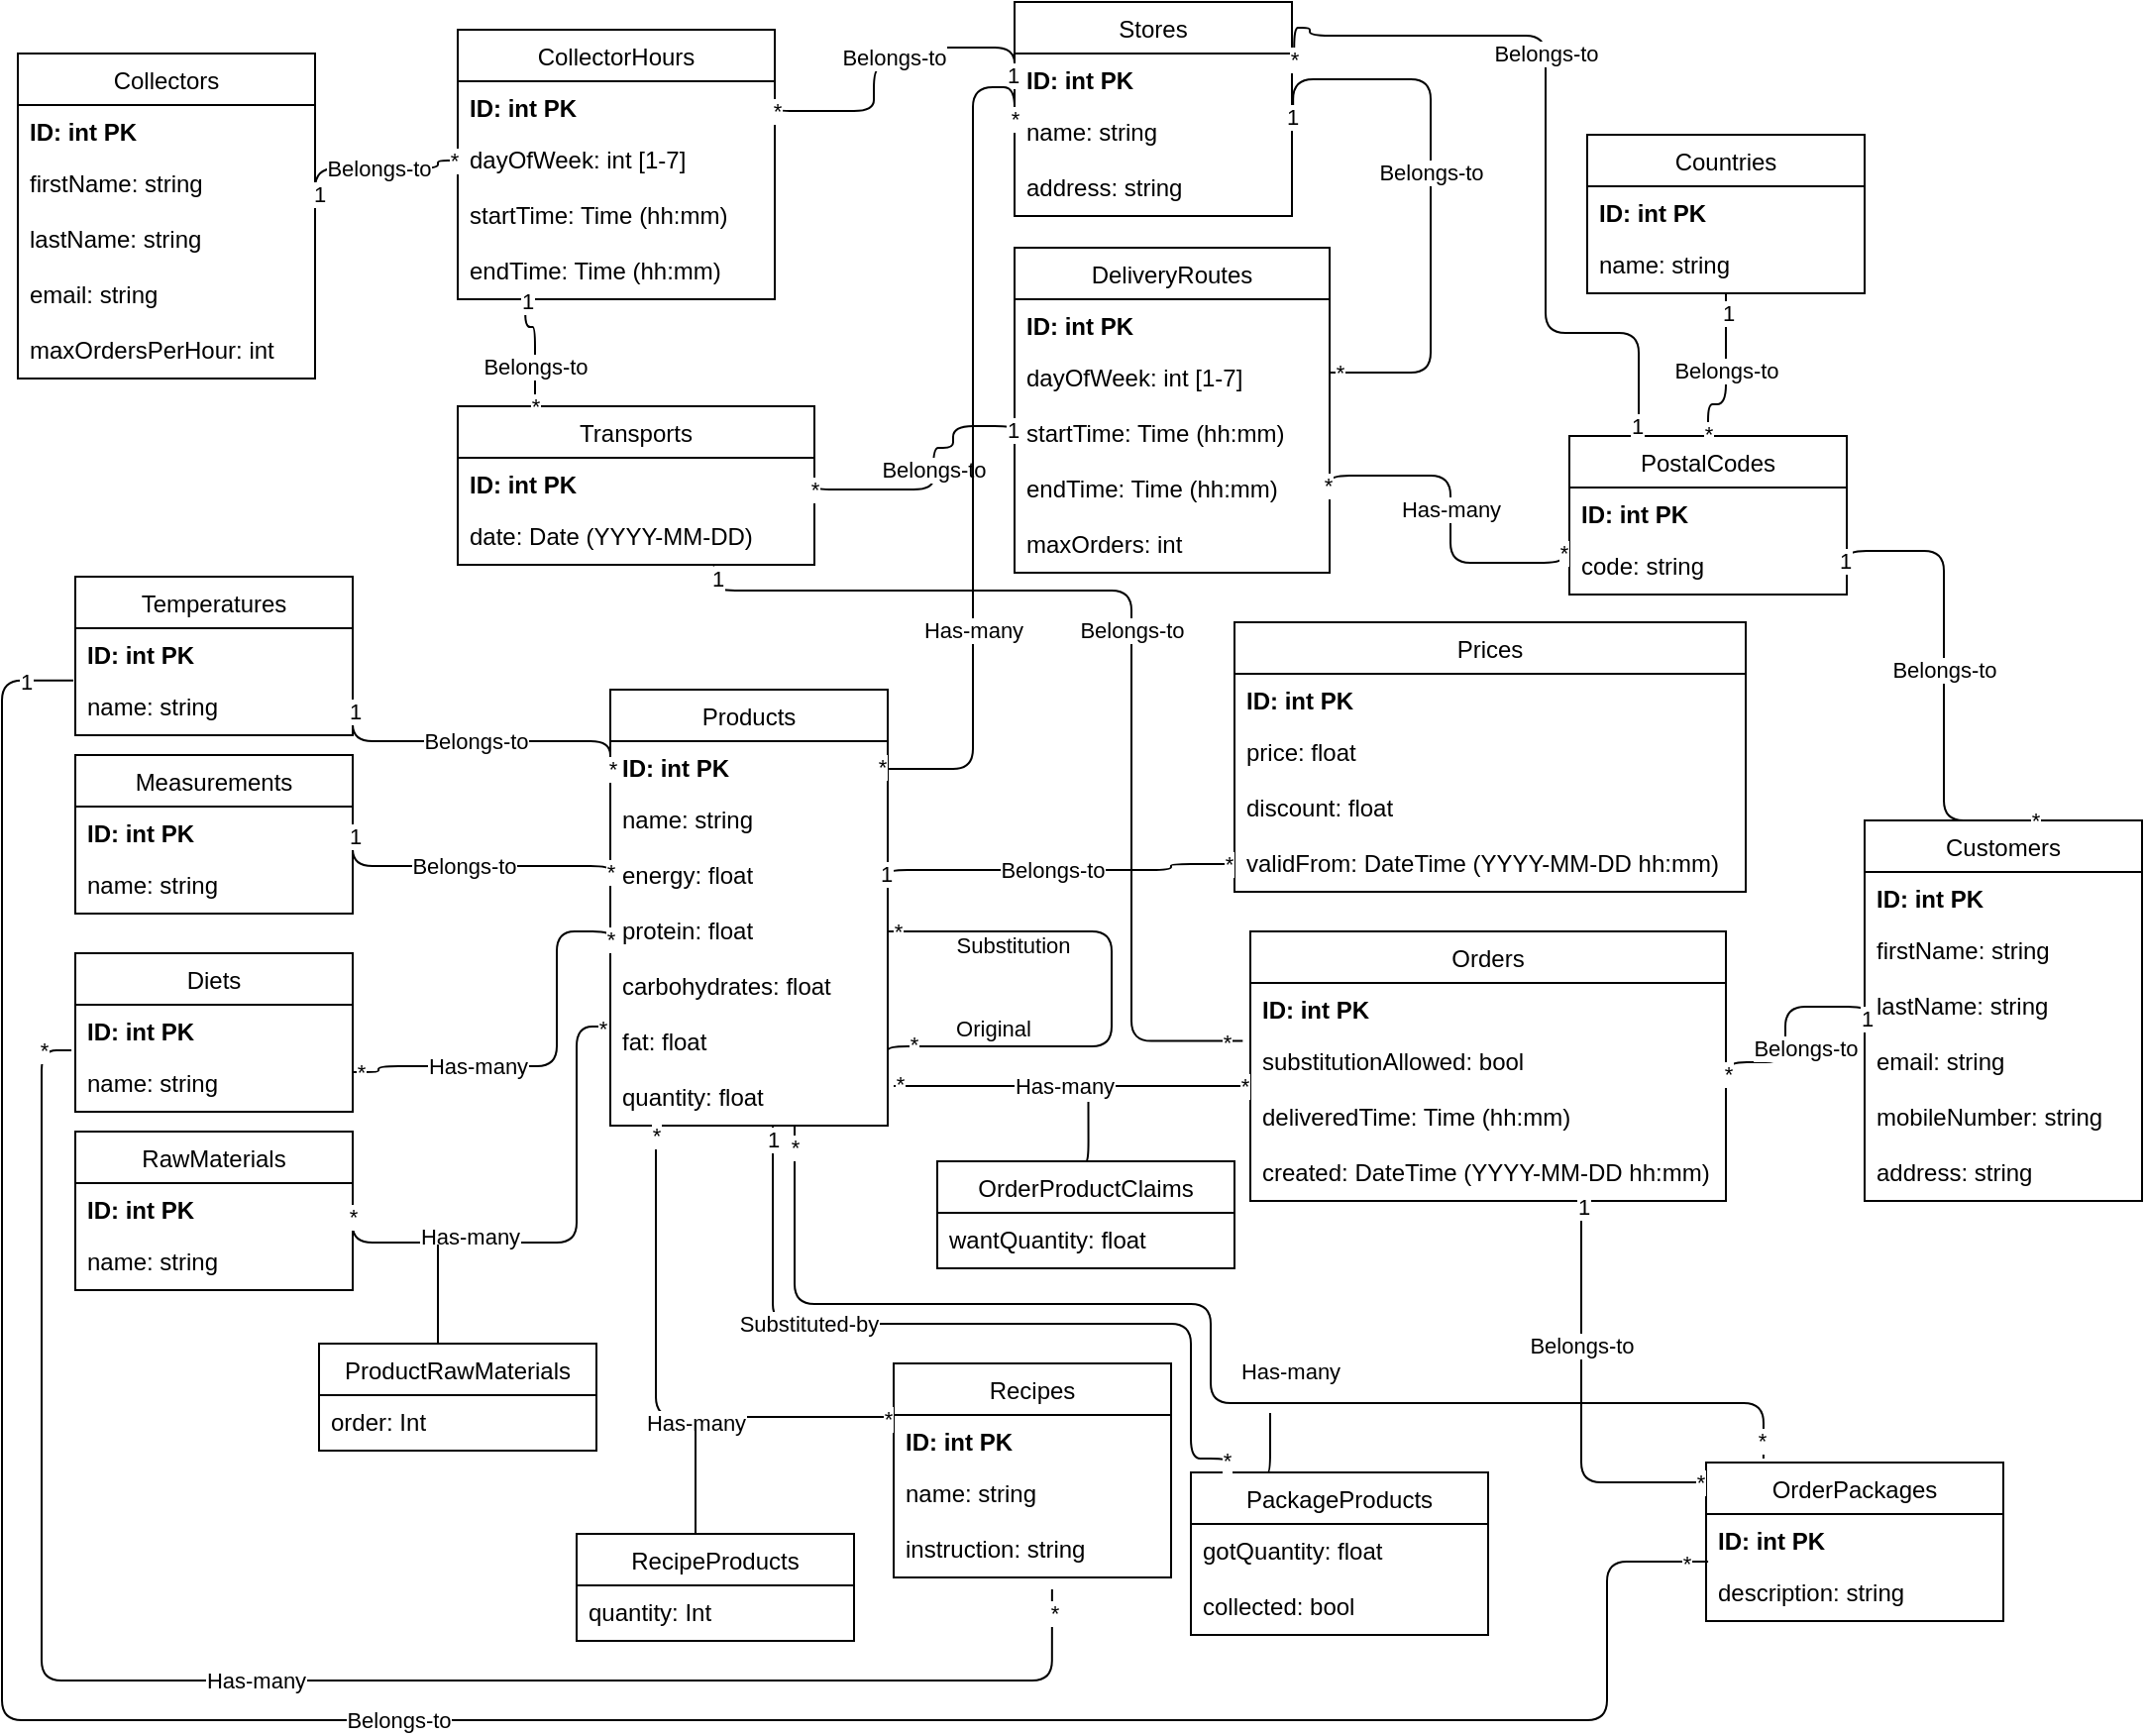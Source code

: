 <mxfile version="14.5.8" type="github">
  <diagram name="Page-1" id="c4acf3e9-155e-7222-9cf6-157b1a14988f">
    <mxGraphModel dx="1590" dy="804" grid="1" gridSize="10" guides="1" tooltips="1" connect="1" arrows="1" fold="1" page="1" pageScale="1" pageWidth="850" pageHeight="1100" background="#ffffff" math="0" shadow="0">
      <root>
        <mxCell id="0" />
        <mxCell id="1" parent="0" />
        <mxCell id="CEjb-kwAFe80SzSRYqjY-2" value="Stores" style="swimlane;fontStyle=0;childLayout=stackLayout;horizontal=1;startSize=26;fillColor=none;horizontalStack=0;resizeParent=1;resizeParentMax=0;resizeLast=0;collapsible=1;marginBottom=0;" parent="1" vertex="1">
          <mxGeometry x="611" y="423" width="140" height="108" as="geometry" />
        </mxCell>
        <mxCell id="CEjb-kwAFe80SzSRYqjY-3" value="ID: int PK" style="text;strokeColor=none;fillColor=none;align=left;verticalAlign=top;spacingLeft=4;spacingRight=4;overflow=hidden;rotatable=0;points=[[0,0.5],[1,0.5]];portConstraint=eastwest;fontStyle=1" parent="CEjb-kwAFe80SzSRYqjY-2" vertex="1">
          <mxGeometry y="26" width="140" height="26" as="geometry" />
        </mxCell>
        <mxCell id="CEjb-kwAFe80SzSRYqjY-5" value="name: string" style="text;strokeColor=none;fillColor=none;align=left;verticalAlign=top;spacingLeft=4;spacingRight=4;overflow=hidden;rotatable=0;points=[[0,0.5],[1,0.5]];portConstraint=eastwest;" parent="CEjb-kwAFe80SzSRYqjY-2" vertex="1">
          <mxGeometry y="52" width="140" height="28" as="geometry" />
        </mxCell>
        <mxCell id="CEjb-kwAFe80SzSRYqjY-7" value="address: string" style="text;strokeColor=none;fillColor=none;align=left;verticalAlign=top;spacingLeft=4;spacingRight=4;overflow=hidden;rotatable=0;points=[[0,0.5],[1,0.5]];portConstraint=eastwest;" parent="CEjb-kwAFe80SzSRYqjY-2" vertex="1">
          <mxGeometry y="80" width="140" height="28" as="geometry" />
        </mxCell>
        <mxCell id="CEjb-kwAFe80SzSRYqjY-8" value="DeliveryRoutes" style="swimlane;fontStyle=0;childLayout=stackLayout;horizontal=1;startSize=26;fillColor=none;horizontalStack=0;resizeParent=1;resizeParentMax=0;resizeLast=0;collapsible=1;marginBottom=0;" parent="1" vertex="1">
          <mxGeometry x="611" y="547" width="159" height="164" as="geometry" />
        </mxCell>
        <mxCell id="CEjb-kwAFe80SzSRYqjY-9" value="ID: int PK" style="text;strokeColor=none;fillColor=none;align=left;verticalAlign=top;spacingLeft=4;spacingRight=4;overflow=hidden;rotatable=0;points=[[0,0.5],[1,0.5]];portConstraint=eastwest;fontStyle=1" parent="CEjb-kwAFe80SzSRYqjY-8" vertex="1">
          <mxGeometry y="26" width="159" height="26" as="geometry" />
        </mxCell>
        <mxCell id="CEjb-kwAFe80SzSRYqjY-10" value="dayOfWeek: int [1-7]" style="text;strokeColor=none;fillColor=none;align=left;verticalAlign=top;spacingLeft=4;spacingRight=4;overflow=hidden;rotatable=0;points=[[0,0.5],[1,0.5]];portConstraint=eastwest;" parent="CEjb-kwAFe80SzSRYqjY-8" vertex="1">
          <mxGeometry y="52" width="159" height="28" as="geometry" />
        </mxCell>
        <mxCell id="CEjb-kwAFe80SzSRYqjY-11" value="startTime: Time (hh:mm)" style="text;strokeColor=none;fillColor=none;align=left;verticalAlign=top;spacingLeft=4;spacingRight=4;overflow=hidden;rotatable=0;points=[[0,0.5],[1,0.5]];portConstraint=eastwest;" parent="CEjb-kwAFe80SzSRYqjY-8" vertex="1">
          <mxGeometry y="80" width="159" height="28" as="geometry" />
        </mxCell>
        <mxCell id="CEjb-kwAFe80SzSRYqjY-12" value="endTime: Time (hh:mm)" style="text;strokeColor=none;fillColor=none;align=left;verticalAlign=top;spacingLeft=4;spacingRight=4;overflow=hidden;rotatable=0;points=[[0,0.5],[1,0.5]];portConstraint=eastwest;" parent="CEjb-kwAFe80SzSRYqjY-8" vertex="1">
          <mxGeometry y="108" width="159" height="28" as="geometry" />
        </mxCell>
        <mxCell id="CEjb-kwAFe80SzSRYqjY-13" value="maxOrders: int" style="text;strokeColor=none;fillColor=none;align=left;verticalAlign=top;spacingLeft=4;spacingRight=4;overflow=hidden;rotatable=0;points=[[0,0.5],[1,0.5]];portConstraint=eastwest;" parent="CEjb-kwAFe80SzSRYqjY-8" vertex="1">
          <mxGeometry y="136" width="159" height="28" as="geometry" />
        </mxCell>
        <mxCell id="CEjb-kwAFe80SzSRYqjY-22" value="" style="endArrow=none;html=1;edgeStyle=orthogonalEdgeStyle;exitX=1.004;exitY=0.366;exitDx=0;exitDy=0;exitPerimeter=0;" parent="1" source="CEjb-kwAFe80SzSRYqjY-5" edge="1">
          <mxGeometry relative="1" as="geometry">
            <mxPoint x="661" y="590" as="sourcePoint" />
            <mxPoint x="770" y="610" as="targetPoint" />
            <Array as="points">
              <mxPoint x="821" y="462" />
              <mxPoint x="821" y="610" />
            </Array>
          </mxGeometry>
        </mxCell>
        <mxCell id="CEjb-kwAFe80SzSRYqjY-25" value="*" style="edgeLabel;html=1;align=center;verticalAlign=middle;resizable=0;points=[];" parent="CEjb-kwAFe80SzSRYqjY-22" vertex="1" connectable="0">
          <mxGeometry x="0.967" relative="1" as="geometry">
            <mxPoint as="offset" />
          </mxGeometry>
        </mxCell>
        <mxCell id="CEjb-kwAFe80SzSRYqjY-26" value="1" style="edgeLabel;html=1;align=center;verticalAlign=middle;resizable=0;points=[];" parent="CEjb-kwAFe80SzSRYqjY-22" vertex="1" connectable="0">
          <mxGeometry x="-0.973" y="1" relative="1" as="geometry">
            <mxPoint as="offset" />
          </mxGeometry>
        </mxCell>
        <mxCell id="CEjb-kwAFe80SzSRYqjY-27" value="Belongs-to" style="edgeLabel;html=1;align=center;verticalAlign=middle;resizable=0;points=[];" parent="CEjb-kwAFe80SzSRYqjY-22" vertex="1" connectable="0">
          <mxGeometry x="-0.043" relative="1" as="geometry">
            <mxPoint as="offset" />
          </mxGeometry>
        </mxCell>
        <mxCell id="CEjb-kwAFe80SzSRYqjY-40" value="PostalCodes" style="swimlane;fontStyle=0;childLayout=stackLayout;horizontal=1;startSize=26;fillColor=none;horizontalStack=0;resizeParent=1;resizeParentMax=0;resizeLast=0;collapsible=1;marginBottom=0;" parent="1" vertex="1">
          <mxGeometry x="891" y="642" width="140" height="80" as="geometry" />
        </mxCell>
        <mxCell id="CEjb-kwAFe80SzSRYqjY-41" value="ID: int PK" style="text;strokeColor=none;fillColor=none;align=left;verticalAlign=top;spacingLeft=4;spacingRight=4;overflow=hidden;rotatable=0;points=[[0,0.5],[1,0.5]];portConstraint=eastwest;fontStyle=1" parent="CEjb-kwAFe80SzSRYqjY-40" vertex="1">
          <mxGeometry y="26" width="140" height="26" as="geometry" />
        </mxCell>
        <mxCell id="CEjb-kwAFe80SzSRYqjY-42" value="code: string" style="text;strokeColor=none;fillColor=none;align=left;verticalAlign=top;spacingLeft=4;spacingRight=4;overflow=hidden;rotatable=0;points=[[0,0.5],[1,0.5]];portConstraint=eastwest;" parent="CEjb-kwAFe80SzSRYqjY-40" vertex="1">
          <mxGeometry y="52" width="140" height="28" as="geometry" />
        </mxCell>
        <mxCell id="CEjb-kwAFe80SzSRYqjY-44" value="" style="endArrow=none;html=1;edgeStyle=orthogonalEdgeStyle;exitX=1;exitY=0.5;exitDx=0;exitDy=0;entryX=-0.02;entryY=0.155;entryDx=0;entryDy=0;entryPerimeter=0;" parent="1" source="CEjb-kwAFe80SzSRYqjY-12" target="CEjb-kwAFe80SzSRYqjY-42" edge="1">
          <mxGeometry relative="1" as="geometry">
            <mxPoint x="761.56" y="472.248" as="sourcePoint" />
            <mxPoint x="762" y="620" as="targetPoint" />
            <Array as="points">
              <mxPoint x="831" y="662" />
              <mxPoint x="831" y="706" />
            </Array>
          </mxGeometry>
        </mxCell>
        <mxCell id="CEjb-kwAFe80SzSRYqjY-45" value="*" style="edgeLabel;html=1;align=center;verticalAlign=middle;resizable=0;points=[];" parent="CEjb-kwAFe80SzSRYqjY-44" vertex="1" connectable="0">
          <mxGeometry x="0.967" relative="1" as="geometry">
            <mxPoint as="offset" />
          </mxGeometry>
        </mxCell>
        <mxCell id="CEjb-kwAFe80SzSRYqjY-46" value="*" style="edgeLabel;html=1;align=center;verticalAlign=middle;resizable=0;points=[];" parent="CEjb-kwAFe80SzSRYqjY-44" vertex="1" connectable="0">
          <mxGeometry x="-0.973" y="1" relative="1" as="geometry">
            <mxPoint as="offset" />
          </mxGeometry>
        </mxCell>
        <mxCell id="CEjb-kwAFe80SzSRYqjY-47" value="Has-many" style="edgeLabel;html=1;align=center;verticalAlign=middle;resizable=0;points=[];" parent="CEjb-kwAFe80SzSRYqjY-44" vertex="1" connectable="0">
          <mxGeometry x="-0.043" relative="1" as="geometry">
            <mxPoint as="offset" />
          </mxGeometry>
        </mxCell>
        <mxCell id="CEjb-kwAFe80SzSRYqjY-50" value="Collectors" style="swimlane;fontStyle=0;childLayout=stackLayout;horizontal=1;startSize=26;fillColor=none;horizontalStack=0;resizeParent=1;resizeParentMax=0;resizeLast=0;collapsible=1;marginBottom=0;" parent="1" vertex="1">
          <mxGeometry x="108" y="449" width="150" height="164" as="geometry" />
        </mxCell>
        <mxCell id="CEjb-kwAFe80SzSRYqjY-51" value="ID: int PK" style="text;strokeColor=none;fillColor=none;align=left;verticalAlign=top;spacingLeft=4;spacingRight=4;overflow=hidden;rotatable=0;points=[[0,0.5],[1,0.5]];portConstraint=eastwest;fontStyle=1" parent="CEjb-kwAFe80SzSRYqjY-50" vertex="1">
          <mxGeometry y="26" width="150" height="26" as="geometry" />
        </mxCell>
        <mxCell id="CEjb-kwAFe80SzSRYqjY-52" value="firstName: string" style="text;strokeColor=none;fillColor=none;align=left;verticalAlign=top;spacingLeft=4;spacingRight=4;overflow=hidden;rotatable=0;points=[[0,0.5],[1,0.5]];portConstraint=eastwest;" parent="CEjb-kwAFe80SzSRYqjY-50" vertex="1">
          <mxGeometry y="52" width="150" height="28" as="geometry" />
        </mxCell>
        <mxCell id="GSFD-wPlaJZDzbg-4Urd-14" value="lastName: string" style="text;strokeColor=none;fillColor=none;align=left;verticalAlign=top;spacingLeft=4;spacingRight=4;overflow=hidden;rotatable=0;points=[[0,0.5],[1,0.5]];portConstraint=eastwest;" parent="CEjb-kwAFe80SzSRYqjY-50" vertex="1">
          <mxGeometry y="80" width="150" height="28" as="geometry" />
        </mxCell>
        <mxCell id="GSFD-wPlaJZDzbg-4Urd-15" value="email: string" style="text;strokeColor=none;fillColor=none;align=left;verticalAlign=top;spacingLeft=4;spacingRight=4;overflow=hidden;rotatable=0;points=[[0,0.5],[1,0.5]];portConstraint=eastwest;" parent="CEjb-kwAFe80SzSRYqjY-50" vertex="1">
          <mxGeometry y="108" width="150" height="28" as="geometry" />
        </mxCell>
        <mxCell id="CEjb-kwAFe80SzSRYqjY-53" value="maxOrdersPerHour: int" style="text;strokeColor=none;fillColor=none;align=left;verticalAlign=top;spacingLeft=4;spacingRight=4;overflow=hidden;rotatable=0;points=[[0,0.5],[1,0.5]];portConstraint=eastwest;" parent="CEjb-kwAFe80SzSRYqjY-50" vertex="1">
          <mxGeometry y="136" width="150" height="28" as="geometry" />
        </mxCell>
        <mxCell id="CEjb-kwAFe80SzSRYqjY-54" value="CollectorHours" style="swimlane;fontStyle=0;childLayout=stackLayout;horizontal=1;startSize=26;fillColor=none;horizontalStack=0;resizeParent=1;resizeParentMax=0;resizeLast=0;collapsible=1;marginBottom=0;" parent="1" vertex="1">
          <mxGeometry x="330" y="437" width="160" height="136" as="geometry" />
        </mxCell>
        <mxCell id="CEjb-kwAFe80SzSRYqjY-55" value="ID: int PK" style="text;strokeColor=none;fillColor=none;align=left;verticalAlign=top;spacingLeft=4;spacingRight=4;overflow=hidden;rotatable=0;points=[[0,0.5],[1,0.5]];portConstraint=eastwest;fontStyle=1" parent="CEjb-kwAFe80SzSRYqjY-54" vertex="1">
          <mxGeometry y="26" width="160" height="26" as="geometry" />
        </mxCell>
        <mxCell id="CEjb-kwAFe80SzSRYqjY-56" value="dayOfWeek: int [1-7]" style="text;strokeColor=none;fillColor=none;align=left;verticalAlign=top;spacingLeft=4;spacingRight=4;overflow=hidden;rotatable=0;points=[[0,0.5],[1,0.5]];portConstraint=eastwest;" parent="CEjb-kwAFe80SzSRYqjY-54" vertex="1">
          <mxGeometry y="52" width="160" height="28" as="geometry" />
        </mxCell>
        <mxCell id="CEjb-kwAFe80SzSRYqjY-58" value="startTime: Time (hh:mm)" style="text;strokeColor=none;fillColor=none;align=left;verticalAlign=top;spacingLeft=4;spacingRight=4;overflow=hidden;rotatable=0;points=[[0,0.5],[1,0.5]];portConstraint=eastwest;" parent="CEjb-kwAFe80SzSRYqjY-54" vertex="1">
          <mxGeometry y="80" width="160" height="28" as="geometry" />
        </mxCell>
        <mxCell id="CEjb-kwAFe80SzSRYqjY-57" value="endTime: Time (hh:mm)" style="text;strokeColor=none;fillColor=none;align=left;verticalAlign=top;spacingLeft=4;spacingRight=4;overflow=hidden;rotatable=0;points=[[0,0.5],[1,0.5]];portConstraint=eastwest;" parent="CEjb-kwAFe80SzSRYqjY-54" vertex="1">
          <mxGeometry y="108" width="160" height="28" as="geometry" />
        </mxCell>
        <mxCell id="CEjb-kwAFe80SzSRYqjY-59" value="" style="endArrow=none;html=1;edgeStyle=orthogonalEdgeStyle;entryX=0;entryY=0.5;entryDx=0;entryDy=0;exitX=1;exitY=0.5;exitDx=0;exitDy=0;" parent="1" source="GSFD-wPlaJZDzbg-4Urd-14" target="CEjb-kwAFe80SzSRYqjY-56" edge="1">
          <mxGeometry relative="1" as="geometry">
            <mxPoint x="232" y="507" as="sourcePoint" />
            <mxPoint x="240.44" y="694.79" as="targetPoint" />
            <Array as="points">
              <mxPoint x="258" y="507" />
              <mxPoint x="320" y="507" />
              <mxPoint x="320" y="503" />
            </Array>
          </mxGeometry>
        </mxCell>
        <mxCell id="CEjb-kwAFe80SzSRYqjY-60" value="*" style="edgeLabel;html=1;align=center;verticalAlign=middle;resizable=0;points=[];" parent="CEjb-kwAFe80SzSRYqjY-59" vertex="1" connectable="0">
          <mxGeometry x="0.967" relative="1" as="geometry">
            <mxPoint as="offset" />
          </mxGeometry>
        </mxCell>
        <mxCell id="CEjb-kwAFe80SzSRYqjY-61" value="1" style="edgeLabel;html=1;align=center;verticalAlign=middle;resizable=0;points=[];" parent="CEjb-kwAFe80SzSRYqjY-59" vertex="1" connectable="0">
          <mxGeometry x="-0.973" y="1" relative="1" as="geometry">
            <mxPoint x="3" y="-22" as="offset" />
          </mxGeometry>
        </mxCell>
        <mxCell id="CEjb-kwAFe80SzSRYqjY-62" value="Belongs-to" style="edgeLabel;html=1;align=center;verticalAlign=middle;resizable=0;points=[];" parent="CEjb-kwAFe80SzSRYqjY-59" vertex="1" connectable="0">
          <mxGeometry x="-0.043" relative="1" as="geometry">
            <mxPoint x="14" as="offset" />
          </mxGeometry>
        </mxCell>
        <mxCell id="CEjb-kwAFe80SzSRYqjY-63" value="" style="endArrow=none;html=1;edgeStyle=orthogonalEdgeStyle;exitX=0;exitY=0.5;exitDx=0;exitDy=0;entryX=1;entryY=0.5;entryDx=0;entryDy=0;" parent="1" source="CEjb-kwAFe80SzSRYqjY-3" target="CEjb-kwAFe80SzSRYqjY-55" edge="1">
          <mxGeometry relative="1" as="geometry">
            <mxPoint x="192" y="429" as="sourcePoint" />
            <mxPoint x="490" y="478" as="targetPoint" />
            <Array as="points">
              <mxPoint x="550" y="446" />
              <mxPoint x="550" y="457" />
              <mxPoint x="540" y="457" />
              <mxPoint x="540" y="478" />
            </Array>
          </mxGeometry>
        </mxCell>
        <mxCell id="CEjb-kwAFe80SzSRYqjY-64" value="*" style="edgeLabel;html=1;align=center;verticalAlign=middle;resizable=0;points=[];" parent="CEjb-kwAFe80SzSRYqjY-63" vertex="1" connectable="0">
          <mxGeometry x="0.967" relative="1" as="geometry">
            <mxPoint as="offset" />
          </mxGeometry>
        </mxCell>
        <mxCell id="CEjb-kwAFe80SzSRYqjY-65" value="1" style="edgeLabel;html=1;align=center;verticalAlign=middle;resizable=0;points=[];" parent="CEjb-kwAFe80SzSRYqjY-63" vertex="1" connectable="0">
          <mxGeometry x="-0.973" y="1" relative="1" as="geometry">
            <mxPoint as="offset" />
          </mxGeometry>
        </mxCell>
        <mxCell id="CEjb-kwAFe80SzSRYqjY-66" value="Belongs-to" style="edgeLabel;html=1;align=center;verticalAlign=middle;resizable=0;points=[];" parent="CEjb-kwAFe80SzSRYqjY-63" vertex="1" connectable="0">
          <mxGeometry x="-0.043" relative="1" as="geometry">
            <mxPoint as="offset" />
          </mxGeometry>
        </mxCell>
        <mxCell id="CEjb-kwAFe80SzSRYqjY-67" value="Transports" style="swimlane;fontStyle=0;childLayout=stackLayout;horizontal=1;startSize=26;fillColor=none;horizontalStack=0;resizeParent=1;resizeParentMax=0;resizeLast=0;collapsible=1;marginBottom=0;" parent="1" vertex="1">
          <mxGeometry x="330" y="627" width="180" height="80" as="geometry" />
        </mxCell>
        <mxCell id="CEjb-kwAFe80SzSRYqjY-68" value="ID: int PK" style="text;strokeColor=none;fillColor=none;align=left;verticalAlign=top;spacingLeft=4;spacingRight=4;overflow=hidden;rotatable=0;points=[[0,0.5],[1,0.5]];portConstraint=eastwest;fontStyle=1" parent="CEjb-kwAFe80SzSRYqjY-67" vertex="1">
          <mxGeometry y="26" width="180" height="26" as="geometry" />
        </mxCell>
        <mxCell id="CEjb-kwAFe80SzSRYqjY-69" value="date: Date (YYYY-MM-DD)" style="text;strokeColor=none;fillColor=none;align=left;verticalAlign=top;spacingLeft=4;spacingRight=4;overflow=hidden;rotatable=0;points=[[0,0.5],[1,0.5]];portConstraint=eastwest;" parent="CEjb-kwAFe80SzSRYqjY-67" vertex="1">
          <mxGeometry y="52" width="180" height="28" as="geometry" />
        </mxCell>
        <mxCell id="CEjb-kwAFe80SzSRYqjY-71" value="" style="endArrow=none;html=1;edgeStyle=orthogonalEdgeStyle;entryX=0.214;entryY=0;entryDx=0;entryDy=0;exitX=0.213;exitY=1.005;exitDx=0;exitDy=0;exitPerimeter=0;entryPerimeter=0;" parent="1" source="CEjb-kwAFe80SzSRYqjY-57" target="CEjb-kwAFe80SzSRYqjY-67" edge="1">
          <mxGeometry relative="1" as="geometry">
            <mxPoint x="242" y="517" as="sourcePoint" />
            <mxPoint x="350" y="515" as="targetPoint" />
            <Array as="points">
              <mxPoint x="364" y="587" />
              <mxPoint x="369" y="587" />
              <mxPoint x="369" y="627" />
            </Array>
          </mxGeometry>
        </mxCell>
        <mxCell id="CEjb-kwAFe80SzSRYqjY-72" value="*" style="edgeLabel;html=1;align=center;verticalAlign=middle;resizable=0;points=[];" parent="CEjb-kwAFe80SzSRYqjY-71" vertex="1" connectable="0">
          <mxGeometry x="0.967" relative="1" as="geometry">
            <mxPoint as="offset" />
          </mxGeometry>
        </mxCell>
        <mxCell id="CEjb-kwAFe80SzSRYqjY-73" value="1" style="edgeLabel;html=1;align=center;verticalAlign=middle;resizable=0;points=[];" parent="CEjb-kwAFe80SzSRYqjY-71" vertex="1" connectable="0">
          <mxGeometry x="-0.973" y="1" relative="1" as="geometry">
            <mxPoint as="offset" />
          </mxGeometry>
        </mxCell>
        <mxCell id="CEjb-kwAFe80SzSRYqjY-74" value="Belongs-to" style="edgeLabel;html=1;align=center;verticalAlign=middle;resizable=0;points=[];" parent="CEjb-kwAFe80SzSRYqjY-71" vertex="1" connectable="0">
          <mxGeometry x="-0.043" relative="1" as="geometry">
            <mxPoint y="9.97" as="offset" />
          </mxGeometry>
        </mxCell>
        <mxCell id="CEjb-kwAFe80SzSRYqjY-75" value="" style="endArrow=none;html=1;edgeStyle=orthogonalEdgeStyle;exitX=0;exitY=0.5;exitDx=0;exitDy=0;entryX=1;entryY=0.5;entryDx=0;entryDy=0;" parent="1" source="CEjb-kwAFe80SzSRYqjY-11" target="CEjb-kwAFe80SzSRYqjY-68" edge="1">
          <mxGeometry relative="1" as="geometry">
            <mxPoint x="641" y="637" as="sourcePoint" />
            <mxPoint x="510" y="669" as="targetPoint" />
            <Array as="points">
              <mxPoint x="611" y="637" />
              <mxPoint x="580" y="637" />
              <mxPoint x="580" y="648" />
              <mxPoint x="570" y="648" />
              <mxPoint x="570" y="669" />
              <mxPoint x="510" y="669" />
            </Array>
          </mxGeometry>
        </mxCell>
        <mxCell id="CEjb-kwAFe80SzSRYqjY-76" value="*" style="edgeLabel;html=1;align=center;verticalAlign=middle;resizable=0;points=[];" parent="CEjb-kwAFe80SzSRYqjY-75" vertex="1" connectable="0">
          <mxGeometry x="0.967" relative="1" as="geometry">
            <mxPoint as="offset" />
          </mxGeometry>
        </mxCell>
        <mxCell id="CEjb-kwAFe80SzSRYqjY-77" value="1" style="edgeLabel;html=1;align=center;verticalAlign=middle;resizable=0;points=[];" parent="CEjb-kwAFe80SzSRYqjY-75" vertex="1" connectable="0">
          <mxGeometry x="-0.973" y="1" relative="1" as="geometry">
            <mxPoint as="offset" />
          </mxGeometry>
        </mxCell>
        <mxCell id="CEjb-kwAFe80SzSRYqjY-78" value="Belongs-to" style="edgeLabel;html=1;align=center;verticalAlign=middle;resizable=0;points=[];" parent="CEjb-kwAFe80SzSRYqjY-75" vertex="1" connectable="0">
          <mxGeometry x="-0.043" relative="1" as="geometry">
            <mxPoint as="offset" />
          </mxGeometry>
        </mxCell>
        <mxCell id="CEjb-kwAFe80SzSRYqjY-79" value="Products" style="swimlane;fontStyle=0;childLayout=stackLayout;horizontal=1;startSize=26;fillColor=none;horizontalStack=0;resizeParent=1;resizeParentMax=0;resizeLast=0;collapsible=1;marginBottom=0;" parent="1" vertex="1">
          <mxGeometry x="407" y="770" width="140" height="220" as="geometry" />
        </mxCell>
        <mxCell id="CEjb-kwAFe80SzSRYqjY-80" value="ID: int PK" style="text;strokeColor=none;fillColor=none;align=left;verticalAlign=top;spacingLeft=4;spacingRight=4;overflow=hidden;rotatable=0;points=[[0,0.5],[1,0.5]];portConstraint=eastwest;fontStyle=1" parent="CEjb-kwAFe80SzSRYqjY-79" vertex="1">
          <mxGeometry y="26" width="140" height="26" as="geometry" />
        </mxCell>
        <mxCell id="CEjb-kwAFe80SzSRYqjY-81" value="name: string" style="text;strokeColor=none;fillColor=none;align=left;verticalAlign=top;spacingLeft=4;spacingRight=4;overflow=hidden;rotatable=0;points=[[0,0.5],[1,0.5]];portConstraint=eastwest;" parent="CEjb-kwAFe80SzSRYqjY-79" vertex="1">
          <mxGeometry y="52" width="140" height="28" as="geometry" />
        </mxCell>
        <mxCell id="CEjb-kwAFe80SzSRYqjY-83" value="energy: float" style="text;strokeColor=none;fillColor=none;align=left;verticalAlign=top;spacingLeft=4;spacingRight=4;overflow=hidden;rotatable=0;points=[[0,0.5],[1,0.5]];portConstraint=eastwest;" parent="CEjb-kwAFe80SzSRYqjY-79" vertex="1">
          <mxGeometry y="80" width="140" height="28" as="geometry" />
        </mxCell>
        <mxCell id="CEjb-kwAFe80SzSRYqjY-84" value="protein: float" style="text;strokeColor=none;fillColor=none;align=left;verticalAlign=top;spacingLeft=4;spacingRight=4;overflow=hidden;rotatable=0;points=[[0,0.5],[1,0.5]];portConstraint=eastwest;" parent="CEjb-kwAFe80SzSRYqjY-79" vertex="1">
          <mxGeometry y="108" width="140" height="28" as="geometry" />
        </mxCell>
        <mxCell id="CEjb-kwAFe80SzSRYqjY-86" value="carbohydrates: float" style="text;strokeColor=none;fillColor=none;align=left;verticalAlign=top;spacingLeft=4;spacingRight=4;overflow=hidden;rotatable=0;points=[[0,0.5],[1,0.5]];portConstraint=eastwest;" parent="CEjb-kwAFe80SzSRYqjY-79" vertex="1">
          <mxGeometry y="136" width="140" height="28" as="geometry" />
        </mxCell>
        <mxCell id="CEjb-kwAFe80SzSRYqjY-85" value="fat: float" style="text;strokeColor=none;fillColor=none;align=left;verticalAlign=top;spacingLeft=4;spacingRight=4;overflow=hidden;rotatable=0;points=[[0,0.5],[1,0.5]];portConstraint=eastwest;" parent="CEjb-kwAFe80SzSRYqjY-79" vertex="1">
          <mxGeometry y="164" width="140" height="28" as="geometry" />
        </mxCell>
        <mxCell id="GSFD-wPlaJZDzbg-4Urd-16" value="quantity: float" style="text;strokeColor=none;fillColor=none;align=left;verticalAlign=top;spacingLeft=4;spacingRight=4;overflow=hidden;rotatable=0;points=[[0,0.5],[1,0.5]];portConstraint=eastwest;" parent="CEjb-kwAFe80SzSRYqjY-79" vertex="1">
          <mxGeometry y="192" width="140" height="28" as="geometry" />
        </mxCell>
        <mxCell id="CEjb-kwAFe80SzSRYqjY-95" value="Temperatures" style="swimlane;fontStyle=0;childLayout=stackLayout;horizontal=1;startSize=26;fillColor=none;horizontalStack=0;resizeParent=1;resizeParentMax=0;resizeLast=0;collapsible=1;marginBottom=0;" parent="1" vertex="1">
          <mxGeometry x="137" y="713" width="140" height="80" as="geometry" />
        </mxCell>
        <mxCell id="CEjb-kwAFe80SzSRYqjY-96" value="ID: int PK" style="text;strokeColor=none;fillColor=none;align=left;verticalAlign=top;spacingLeft=4;spacingRight=4;overflow=hidden;rotatable=0;points=[[0,0.5],[1,0.5]];portConstraint=eastwest;fontStyle=1" parent="CEjb-kwAFe80SzSRYqjY-95" vertex="1">
          <mxGeometry y="26" width="140" height="26" as="geometry" />
        </mxCell>
        <mxCell id="CEjb-kwAFe80SzSRYqjY-97" value="name: string" style="text;strokeColor=none;fillColor=none;align=left;verticalAlign=top;spacingLeft=4;spacingRight=4;overflow=hidden;rotatable=0;points=[[0,0.5],[1,0.5]];portConstraint=eastwest;" parent="CEjb-kwAFe80SzSRYqjY-95" vertex="1">
          <mxGeometry y="52" width="140" height="28" as="geometry" />
        </mxCell>
        <mxCell id="CEjb-kwAFe80SzSRYqjY-99" value="Measurements" style="swimlane;fontStyle=0;childLayout=stackLayout;horizontal=1;startSize=26;fillColor=none;horizontalStack=0;resizeParent=1;resizeParentMax=0;resizeLast=0;collapsible=1;marginBottom=0;" parent="1" vertex="1">
          <mxGeometry x="137" y="803" width="140" height="80" as="geometry" />
        </mxCell>
        <mxCell id="CEjb-kwAFe80SzSRYqjY-100" value="ID: int PK" style="text;strokeColor=none;fillColor=none;align=left;verticalAlign=top;spacingLeft=4;spacingRight=4;overflow=hidden;rotatable=0;points=[[0,0.5],[1,0.5]];portConstraint=eastwest;fontStyle=1" parent="CEjb-kwAFe80SzSRYqjY-99" vertex="1">
          <mxGeometry y="26" width="140" height="26" as="geometry" />
        </mxCell>
        <mxCell id="CEjb-kwAFe80SzSRYqjY-101" value="name: string" style="text;strokeColor=none;fillColor=none;align=left;verticalAlign=top;spacingLeft=4;spacingRight=4;overflow=hidden;rotatable=0;points=[[0,0.5],[1,0.5]];portConstraint=eastwest;" parent="CEjb-kwAFe80SzSRYqjY-99" vertex="1">
          <mxGeometry y="52" width="140" height="28" as="geometry" />
        </mxCell>
        <mxCell id="CEjb-kwAFe80SzSRYqjY-102" value="Diets" style="swimlane;fontStyle=0;childLayout=stackLayout;horizontal=1;startSize=26;fillColor=none;horizontalStack=0;resizeParent=1;resizeParentMax=0;resizeLast=0;collapsible=1;marginBottom=0;" parent="1" vertex="1">
          <mxGeometry x="137" y="903" width="140" height="80" as="geometry" />
        </mxCell>
        <mxCell id="CEjb-kwAFe80SzSRYqjY-103" value="ID: int PK" style="text;strokeColor=none;fillColor=none;align=left;verticalAlign=top;spacingLeft=4;spacingRight=4;overflow=hidden;rotatable=0;points=[[0,0.5],[1,0.5]];portConstraint=eastwest;fontStyle=1" parent="CEjb-kwAFe80SzSRYqjY-102" vertex="1">
          <mxGeometry y="26" width="140" height="26" as="geometry" />
        </mxCell>
        <mxCell id="CEjb-kwAFe80SzSRYqjY-104" value="name: string" style="text;strokeColor=none;fillColor=none;align=left;verticalAlign=top;spacingLeft=4;spacingRight=4;overflow=hidden;rotatable=0;points=[[0,0.5],[1,0.5]];portConstraint=eastwest;" parent="CEjb-kwAFe80SzSRYqjY-102" vertex="1">
          <mxGeometry y="52" width="140" height="28" as="geometry" />
        </mxCell>
        <mxCell id="CEjb-kwAFe80SzSRYqjY-105" value="RawMaterials" style="swimlane;fontStyle=0;childLayout=stackLayout;horizontal=1;startSize=26;fillColor=none;horizontalStack=0;resizeParent=1;resizeParentMax=0;resizeLast=0;collapsible=1;marginBottom=0;" parent="1" vertex="1">
          <mxGeometry x="137" y="993" width="140" height="80" as="geometry" />
        </mxCell>
        <mxCell id="CEjb-kwAFe80SzSRYqjY-106" value="ID: int PK" style="text;strokeColor=none;fillColor=none;align=left;verticalAlign=top;spacingLeft=4;spacingRight=4;overflow=hidden;rotatable=0;points=[[0,0.5],[1,0.5]];portConstraint=eastwest;fontStyle=1" parent="CEjb-kwAFe80SzSRYqjY-105" vertex="1">
          <mxGeometry y="26" width="140" height="26" as="geometry" />
        </mxCell>
        <mxCell id="CEjb-kwAFe80SzSRYqjY-107" value="name: string" style="text;strokeColor=none;fillColor=none;align=left;verticalAlign=top;spacingLeft=4;spacingRight=4;overflow=hidden;rotatable=0;points=[[0,0.5],[1,0.5]];portConstraint=eastwest;" parent="CEjb-kwAFe80SzSRYqjY-105" vertex="1">
          <mxGeometry y="52" width="140" height="28" as="geometry" />
        </mxCell>
        <mxCell id="CEjb-kwAFe80SzSRYqjY-111" value="" style="endArrow=none;html=1;edgeStyle=orthogonalEdgeStyle;entryX=0;entryY=0.5;entryDx=0;entryDy=0;exitX=1;exitY=0.5;exitDx=0;exitDy=0;" parent="1" source="CEjb-kwAFe80SzSRYqjY-100" edge="1">
          <mxGeometry relative="1" as="geometry">
            <mxPoint x="270.02" y="785.156" as="sourcePoint" />
            <mxPoint x="407.0" y="864" as="targetPoint" />
            <Array as="points">
              <mxPoint x="407" y="859" />
            </Array>
          </mxGeometry>
        </mxCell>
        <mxCell id="CEjb-kwAFe80SzSRYqjY-112" value="*" style="edgeLabel;html=1;align=center;verticalAlign=middle;resizable=0;points=[];" parent="CEjb-kwAFe80SzSRYqjY-111" vertex="1" connectable="0">
          <mxGeometry x="0.967" relative="1" as="geometry">
            <mxPoint as="offset" />
          </mxGeometry>
        </mxCell>
        <mxCell id="CEjb-kwAFe80SzSRYqjY-113" value="1" style="edgeLabel;html=1;align=center;verticalAlign=middle;resizable=0;points=[];" parent="CEjb-kwAFe80SzSRYqjY-111" vertex="1" connectable="0">
          <mxGeometry x="-0.973" y="1" relative="1" as="geometry">
            <mxPoint as="offset" />
          </mxGeometry>
        </mxCell>
        <mxCell id="CEjb-kwAFe80SzSRYqjY-114" value="Belongs-to" style="edgeLabel;html=1;align=center;verticalAlign=middle;resizable=0;points=[];" parent="CEjb-kwAFe80SzSRYqjY-111" vertex="1" connectable="0">
          <mxGeometry x="-0.043" relative="1" as="geometry">
            <mxPoint as="offset" />
          </mxGeometry>
        </mxCell>
        <mxCell id="CEjb-kwAFe80SzSRYqjY-115" value="" style="endArrow=none;html=1;edgeStyle=orthogonalEdgeStyle;exitX=1;exitY=0.5;exitDx=0;exitDy=0;" parent="1" source="CEjb-kwAFe80SzSRYqjY-97" edge="1">
          <mxGeometry relative="1" as="geometry">
            <mxPoint x="220" y="805" as="sourcePoint" />
            <mxPoint x="410" y="810" as="targetPoint" />
            <Array as="points">
              <mxPoint x="407" y="796" />
              <mxPoint x="407" y="810" />
            </Array>
          </mxGeometry>
        </mxCell>
        <mxCell id="CEjb-kwAFe80SzSRYqjY-116" value="*" style="edgeLabel;html=1;align=center;verticalAlign=middle;resizable=0;points=[];" parent="CEjb-kwAFe80SzSRYqjY-115" vertex="1" connectable="0">
          <mxGeometry x="0.967" relative="1" as="geometry">
            <mxPoint as="offset" />
          </mxGeometry>
        </mxCell>
        <mxCell id="CEjb-kwAFe80SzSRYqjY-117" value="1" style="edgeLabel;html=1;align=center;verticalAlign=middle;resizable=0;points=[];" parent="CEjb-kwAFe80SzSRYqjY-115" vertex="1" connectable="0">
          <mxGeometry x="-0.973" y="1" relative="1" as="geometry">
            <mxPoint as="offset" />
          </mxGeometry>
        </mxCell>
        <mxCell id="CEjb-kwAFe80SzSRYqjY-118" value="Belongs-to" style="edgeLabel;html=1;align=center;verticalAlign=middle;resizable=0;points=[];" parent="CEjb-kwAFe80SzSRYqjY-115" vertex="1" connectable="0">
          <mxGeometry x="-0.043" relative="1" as="geometry">
            <mxPoint as="offset" />
          </mxGeometry>
        </mxCell>
        <mxCell id="CEjb-kwAFe80SzSRYqjY-119" value="" style="endArrow=none;html=1;edgeStyle=orthogonalEdgeStyle;entryX=0;entryY=0.5;entryDx=0;entryDy=0;exitX=1;exitY=0.5;exitDx=0;exitDy=0;" parent="1" source="CEjb-kwAFe80SzSRYqjY-80" target="CEjb-kwAFe80SzSRYqjY-5" edge="1">
          <mxGeometry relative="1" as="geometry">
            <mxPoint x="580" y="810" as="sourcePoint" />
            <mxPoint x="797.2" y="854.34" as="targetPoint" />
            <Array as="points">
              <mxPoint x="543" y="809" />
              <mxPoint x="543" y="810" />
              <mxPoint x="590" y="810" />
              <mxPoint x="590" y="466" />
            </Array>
          </mxGeometry>
        </mxCell>
        <mxCell id="CEjb-kwAFe80SzSRYqjY-120" value="*" style="edgeLabel;html=1;align=center;verticalAlign=middle;resizable=0;points=[];" parent="CEjb-kwAFe80SzSRYqjY-119" vertex="1" connectable="0">
          <mxGeometry x="0.967" relative="1" as="geometry">
            <mxPoint as="offset" />
          </mxGeometry>
        </mxCell>
        <mxCell id="CEjb-kwAFe80SzSRYqjY-121" value="*" style="edgeLabel;html=1;align=center;verticalAlign=middle;resizable=0;points=[];" parent="CEjb-kwAFe80SzSRYqjY-119" vertex="1" connectable="0">
          <mxGeometry x="-0.973" y="1" relative="1" as="geometry">
            <mxPoint as="offset" />
          </mxGeometry>
        </mxCell>
        <mxCell id="CEjb-kwAFe80SzSRYqjY-122" value="Has-many" style="edgeLabel;html=1;align=center;verticalAlign=middle;resizable=0;points=[];" parent="CEjb-kwAFe80SzSRYqjY-119" vertex="1" connectable="0">
          <mxGeometry x="-0.043" relative="1" as="geometry">
            <mxPoint y="88" as="offset" />
          </mxGeometry>
        </mxCell>
        <mxCell id="CEjb-kwAFe80SzSRYqjY-123" value="" style="endArrow=none;html=1;edgeStyle=orthogonalEdgeStyle;entryX=1;entryY=0.75;entryDx=0;entryDy=0;exitX=0.007;exitY=0.75;exitDx=0;exitDy=0;exitPerimeter=0;" parent="1" source="CEjb-kwAFe80SzSRYqjY-84" target="CEjb-kwAFe80SzSRYqjY-102" edge="1">
          <mxGeometry relative="1" as="geometry">
            <mxPoint x="557" y="819" as="sourcePoint" />
            <mxPoint x="621" y="476" as="targetPoint" />
            <Array as="points">
              <mxPoint x="408" y="892" />
              <mxPoint x="380" y="892" />
              <mxPoint x="380" y="960" />
              <mxPoint x="290" y="960" />
              <mxPoint x="290" y="963" />
            </Array>
          </mxGeometry>
        </mxCell>
        <mxCell id="CEjb-kwAFe80SzSRYqjY-124" value="*" style="edgeLabel;html=1;align=center;verticalAlign=middle;resizable=0;points=[];" parent="CEjb-kwAFe80SzSRYqjY-123" vertex="1" connectable="0">
          <mxGeometry x="0.967" relative="1" as="geometry">
            <mxPoint as="offset" />
          </mxGeometry>
        </mxCell>
        <mxCell id="CEjb-kwAFe80SzSRYqjY-125" value="*" style="edgeLabel;html=1;align=center;verticalAlign=middle;resizable=0;points=[];" parent="CEjb-kwAFe80SzSRYqjY-123" vertex="1" connectable="0">
          <mxGeometry x="-0.973" y="1" relative="1" as="geometry">
            <mxPoint as="offset" />
          </mxGeometry>
        </mxCell>
        <mxCell id="CEjb-kwAFe80SzSRYqjY-126" value="Has-many" style="edgeLabel;html=1;align=center;verticalAlign=middle;resizable=0;points=[];" parent="CEjb-kwAFe80SzSRYqjY-123" vertex="1" connectable="0">
          <mxGeometry x="-0.043" relative="1" as="geometry">
            <mxPoint x="-40" y="3" as="offset" />
          </mxGeometry>
        </mxCell>
        <mxCell id="CEjb-kwAFe80SzSRYqjY-127" value="" style="endArrow=none;html=1;edgeStyle=orthogonalEdgeStyle;entryX=1;entryY=0.5;entryDx=0;entryDy=0;exitX=-0.007;exitY=0.214;exitDx=0;exitDy=0;exitPerimeter=0;" parent="1" source="CEjb-kwAFe80SzSRYqjY-85" target="CEjb-kwAFe80SzSRYqjY-106" edge="1">
          <mxGeometry relative="1" as="geometry">
            <mxPoint x="417.98" y="1007" as="sourcePoint" />
            <mxPoint x="230" y="1060" as="targetPoint" />
            <Array as="points">
              <mxPoint x="390" y="940" />
              <mxPoint x="390" y="1049" />
            </Array>
          </mxGeometry>
        </mxCell>
        <mxCell id="CEjb-kwAFe80SzSRYqjY-128" value="*" style="edgeLabel;html=1;align=center;verticalAlign=middle;resizable=0;points=[];" parent="CEjb-kwAFe80SzSRYqjY-127" vertex="1" connectable="0">
          <mxGeometry x="0.967" relative="1" as="geometry">
            <mxPoint as="offset" />
          </mxGeometry>
        </mxCell>
        <mxCell id="CEjb-kwAFe80SzSRYqjY-129" value="*" style="edgeLabel;html=1;align=center;verticalAlign=middle;resizable=0;points=[];" parent="CEjb-kwAFe80SzSRYqjY-127" vertex="1" connectable="0">
          <mxGeometry x="-0.973" y="1" relative="1" as="geometry">
            <mxPoint as="offset" />
          </mxGeometry>
        </mxCell>
        <mxCell id="CEjb-kwAFe80SzSRYqjY-130" value="&lt;div&gt;Has-many&lt;/div&gt;" style="edgeLabel;html=1;align=center;verticalAlign=middle;resizable=0;points=[];" parent="CEjb-kwAFe80SzSRYqjY-127" vertex="1" connectable="0">
          <mxGeometry x="-0.043" relative="1" as="geometry">
            <mxPoint x="-54.19" as="offset" />
          </mxGeometry>
        </mxCell>
        <mxCell id="CEjb-kwAFe80SzSRYqjY-131" value="" style="endArrow=none;html=1;edgeStyle=orthogonalEdgeStyle;" parent="1" edge="1">
          <mxGeometry relative="1" as="geometry">
            <mxPoint x="320" y="1050" as="sourcePoint" />
            <mxPoint x="320" y="1100" as="targetPoint" />
            <Array as="points">
              <mxPoint x="320" y="1050" />
            </Array>
          </mxGeometry>
        </mxCell>
        <mxCell id="CEjb-kwAFe80SzSRYqjY-134" value="ProductRawMaterials" style="swimlane;fontStyle=0;childLayout=stackLayout;horizontal=1;startSize=26;fillColor=none;horizontalStack=0;resizeParent=1;resizeParentMax=0;resizeLast=0;collapsible=1;marginBottom=0;" parent="1" vertex="1">
          <mxGeometry x="260" y="1100" width="140" height="54" as="geometry" />
        </mxCell>
        <mxCell id="CEjb-kwAFe80SzSRYqjY-136" value="order: Int" style="text;strokeColor=none;fillColor=none;align=left;verticalAlign=top;spacingLeft=4;spacingRight=4;overflow=hidden;rotatable=0;points=[[0,0.5],[1,0.5]];portConstraint=eastwest;" parent="CEjb-kwAFe80SzSRYqjY-134" vertex="1">
          <mxGeometry y="26" width="140" height="28" as="geometry" />
        </mxCell>
        <mxCell id="CEjb-kwAFe80SzSRYqjY-137" value="Prices" style="swimlane;fontStyle=0;childLayout=stackLayout;horizontal=1;startSize=26;fillColor=none;horizontalStack=0;resizeParent=1;resizeParentMax=0;resizeLast=0;collapsible=1;marginBottom=0;" parent="1" vertex="1">
          <mxGeometry x="722" y="736" width="258" height="136" as="geometry" />
        </mxCell>
        <mxCell id="CEjb-kwAFe80SzSRYqjY-138" value="ID: int PK" style="text;strokeColor=none;fillColor=none;align=left;verticalAlign=top;spacingLeft=4;spacingRight=4;overflow=hidden;rotatable=0;points=[[0,0.5],[1,0.5]];portConstraint=eastwest;fontStyle=1" parent="CEjb-kwAFe80SzSRYqjY-137" vertex="1">
          <mxGeometry y="26" width="258" height="26" as="geometry" />
        </mxCell>
        <mxCell id="CEjb-kwAFe80SzSRYqjY-140" value="price: float" style="text;strokeColor=none;fillColor=none;align=left;verticalAlign=top;spacingLeft=4;spacingRight=4;overflow=hidden;rotatable=0;points=[[0,0.5],[1,0.5]];portConstraint=eastwest;" parent="CEjb-kwAFe80SzSRYqjY-137" vertex="1">
          <mxGeometry y="52" width="258" height="28" as="geometry" />
        </mxCell>
        <mxCell id="CEjb-kwAFe80SzSRYqjY-139" value="discount: float" style="text;strokeColor=none;fillColor=none;align=left;verticalAlign=top;spacingLeft=4;spacingRight=4;overflow=hidden;rotatable=0;points=[[0,0.5],[1,0.5]];portConstraint=eastwest;" parent="CEjb-kwAFe80SzSRYqjY-137" vertex="1">
          <mxGeometry y="80" width="258" height="28" as="geometry" />
        </mxCell>
        <mxCell id="CEjb-kwAFe80SzSRYqjY-141" value="validFrom: DateTime (YYYY-MM-DD hh:mm)" style="text;strokeColor=none;fillColor=none;align=left;verticalAlign=top;spacingLeft=4;spacingRight=4;overflow=hidden;rotatable=0;points=[[0,0.5],[1,0.5]];portConstraint=eastwest;" parent="CEjb-kwAFe80SzSRYqjY-137" vertex="1">
          <mxGeometry y="108" width="258" height="28" as="geometry" />
        </mxCell>
        <mxCell id="CEjb-kwAFe80SzSRYqjY-143" value="" style="endArrow=none;html=1;edgeStyle=orthogonalEdgeStyle;exitX=0.994;exitY=0.077;exitDx=0;exitDy=0;exitPerimeter=0;entryX=0;entryY=0.5;entryDx=0;entryDy=0;" parent="1" target="CEjb-kwAFe80SzSRYqjY-141" edge="1">
          <mxGeometry relative="1" as="geometry">
            <mxPoint x="547" y="865.156" as="sourcePoint" />
            <mxPoint x="690" y="861" as="targetPoint" />
            <Array as="points">
              <mxPoint x="547" y="861" />
              <mxPoint x="690" y="861" />
              <mxPoint x="690" y="858" />
            </Array>
          </mxGeometry>
        </mxCell>
        <mxCell id="CEjb-kwAFe80SzSRYqjY-144" value="*" style="edgeLabel;html=1;align=center;verticalAlign=middle;resizable=0;points=[];" parent="CEjb-kwAFe80SzSRYqjY-143" vertex="1" connectable="0">
          <mxGeometry x="0.967" relative="1" as="geometry">
            <mxPoint as="offset" />
          </mxGeometry>
        </mxCell>
        <mxCell id="CEjb-kwAFe80SzSRYqjY-145" value="1" style="edgeLabel;html=1;align=center;verticalAlign=middle;resizable=0;points=[];" parent="CEjb-kwAFe80SzSRYqjY-143" vertex="1" connectable="0">
          <mxGeometry x="-0.973" y="1" relative="1" as="geometry">
            <mxPoint as="offset" />
          </mxGeometry>
        </mxCell>
        <mxCell id="CEjb-kwAFe80SzSRYqjY-146" value="Belongs-to" style="edgeLabel;html=1;align=center;verticalAlign=middle;resizable=0;points=[];" parent="CEjb-kwAFe80SzSRYqjY-143" vertex="1" connectable="0">
          <mxGeometry x="-0.043" relative="1" as="geometry">
            <mxPoint as="offset" />
          </mxGeometry>
        </mxCell>
        <mxCell id="CEjb-kwAFe80SzSRYqjY-147" value="Recipes" style="swimlane;fontStyle=0;childLayout=stackLayout;horizontal=1;startSize=26;fillColor=none;horizontalStack=0;resizeParent=1;resizeParentMax=0;resizeLast=0;collapsible=1;marginBottom=0;" parent="1" vertex="1">
          <mxGeometry x="550" y="1110" width="140" height="108" as="geometry" />
        </mxCell>
        <mxCell id="CEjb-kwAFe80SzSRYqjY-148" value="ID: int PK" style="text;strokeColor=none;fillColor=none;align=left;verticalAlign=top;spacingLeft=4;spacingRight=4;overflow=hidden;rotatable=0;points=[[0,0.5],[1,0.5]];portConstraint=eastwest;fontStyle=1" parent="CEjb-kwAFe80SzSRYqjY-147" vertex="1">
          <mxGeometry y="26" width="140" height="26" as="geometry" />
        </mxCell>
        <mxCell id="CEjb-kwAFe80SzSRYqjY-149" value="name: string" style="text;strokeColor=none;fillColor=none;align=left;verticalAlign=top;spacingLeft=4;spacingRight=4;overflow=hidden;rotatable=0;points=[[0,0.5],[1,0.5]];portConstraint=eastwest;" parent="CEjb-kwAFe80SzSRYqjY-147" vertex="1">
          <mxGeometry y="52" width="140" height="28" as="geometry" />
        </mxCell>
        <mxCell id="CEjb-kwAFe80SzSRYqjY-150" value="instruction: string" style="text;strokeColor=none;fillColor=none;align=left;verticalAlign=top;spacingLeft=4;spacingRight=4;overflow=hidden;rotatable=0;points=[[0,0.5],[1,0.5]];portConstraint=eastwest;" parent="CEjb-kwAFe80SzSRYqjY-147" vertex="1">
          <mxGeometry y="80" width="140" height="28" as="geometry" />
        </mxCell>
        <mxCell id="CEjb-kwAFe80SzSRYqjY-153" value="" style="endArrow=none;html=1;edgeStyle=orthogonalEdgeStyle;exitX=0;exitY=0.25;exitDx=0;exitDy=0;" parent="1" source="CEjb-kwAFe80SzSRYqjY-147" edge="1">
          <mxGeometry relative="1" as="geometry">
            <mxPoint x="586.02" y="1010.002" as="sourcePoint" />
            <mxPoint x="430" y="990" as="targetPoint" />
            <Array as="points">
              <mxPoint x="430" y="1137" />
              <mxPoint x="430" y="990" />
            </Array>
          </mxGeometry>
        </mxCell>
        <mxCell id="CEjb-kwAFe80SzSRYqjY-154" value="*" style="edgeLabel;html=1;align=center;verticalAlign=middle;resizable=0;points=[];" parent="CEjb-kwAFe80SzSRYqjY-153" vertex="1" connectable="0">
          <mxGeometry x="0.967" relative="1" as="geometry">
            <mxPoint as="offset" />
          </mxGeometry>
        </mxCell>
        <mxCell id="CEjb-kwAFe80SzSRYqjY-155" value="*" style="edgeLabel;html=1;align=center;verticalAlign=middle;resizable=0;points=[];" parent="CEjb-kwAFe80SzSRYqjY-153" vertex="1" connectable="0">
          <mxGeometry x="-0.973" y="1" relative="1" as="geometry">
            <mxPoint as="offset" />
          </mxGeometry>
        </mxCell>
        <mxCell id="CEjb-kwAFe80SzSRYqjY-156" value="Has-many" style="edgeLabel;html=1;align=center;verticalAlign=middle;resizable=0;points=[];" parent="CEjb-kwAFe80SzSRYqjY-153" vertex="1" connectable="0">
          <mxGeometry x="-0.043" relative="1" as="geometry">
            <mxPoint x="20" y="10.5" as="offset" />
          </mxGeometry>
        </mxCell>
        <mxCell id="CEjb-kwAFe80SzSRYqjY-157" value="" style="endArrow=none;html=1;edgeStyle=orthogonalEdgeStyle;" parent="1" edge="1">
          <mxGeometry relative="1" as="geometry">
            <mxPoint x="450" y="1146.01" as="sourcePoint" />
            <mxPoint x="450" y="1196.01" as="targetPoint" />
            <Array as="points">
              <mxPoint x="450" y="1136.01" />
              <mxPoint x="450" y="1206.01" />
            </Array>
          </mxGeometry>
        </mxCell>
        <mxCell id="CEjb-kwAFe80SzSRYqjY-158" value="RecipeProducts" style="swimlane;fontStyle=0;childLayout=stackLayout;horizontal=1;startSize=26;fillColor=none;horizontalStack=0;resizeParent=1;resizeParentMax=0;resizeLast=0;collapsible=1;marginBottom=0;" parent="1" vertex="1">
          <mxGeometry x="390" y="1196.01" width="140" height="54" as="geometry" />
        </mxCell>
        <mxCell id="CEjb-kwAFe80SzSRYqjY-159" value="quantity: Int" style="text;strokeColor=none;fillColor=none;align=left;verticalAlign=top;spacingLeft=4;spacingRight=4;overflow=hidden;rotatable=0;points=[[0,0.5],[1,0.5]];portConstraint=eastwest;" parent="CEjb-kwAFe80SzSRYqjY-158" vertex="1">
          <mxGeometry y="26" width="140" height="28" as="geometry" />
        </mxCell>
        <mxCell id="CEjb-kwAFe80SzSRYqjY-160" value="" style="endArrow=none;html=1;edgeStyle=orthogonalEdgeStyle;exitX=0.571;exitY=1.214;exitDx=0;exitDy=0;exitPerimeter=0;entryX=-0.014;entryY=0.885;entryDx=0;entryDy=0;entryPerimeter=0;" parent="1" source="CEjb-kwAFe80SzSRYqjY-150" target="CEjb-kwAFe80SzSRYqjY-103" edge="1">
          <mxGeometry relative="1" as="geometry">
            <mxPoint x="407.98" y="1247" as="sourcePoint" />
            <mxPoint x="10" y="1280" as="targetPoint" />
            <Array as="points">
              <mxPoint x="630" y="1270" />
              <mxPoint x="120" y="1270" />
              <mxPoint x="120" y="952" />
            </Array>
          </mxGeometry>
        </mxCell>
        <mxCell id="CEjb-kwAFe80SzSRYqjY-161" value="*" style="edgeLabel;html=1;align=center;verticalAlign=middle;resizable=0;points=[];" parent="CEjb-kwAFe80SzSRYqjY-160" vertex="1" connectable="0">
          <mxGeometry x="0.967" relative="1" as="geometry">
            <mxPoint as="offset" />
          </mxGeometry>
        </mxCell>
        <mxCell id="CEjb-kwAFe80SzSRYqjY-162" value="*" style="edgeLabel;html=1;align=center;verticalAlign=middle;resizable=0;points=[];" parent="CEjb-kwAFe80SzSRYqjY-160" vertex="1" connectable="0">
          <mxGeometry x="-0.973" y="1" relative="1" as="geometry">
            <mxPoint as="offset" />
          </mxGeometry>
        </mxCell>
        <mxCell id="CEjb-kwAFe80SzSRYqjY-163" value="Has-many" style="edgeLabel;html=1;align=center;verticalAlign=middle;resizable=0;points=[];" parent="CEjb-kwAFe80SzSRYqjY-160" vertex="1" connectable="0">
          <mxGeometry x="-0.043" relative="1" as="geometry">
            <mxPoint x="-23" as="offset" />
          </mxGeometry>
        </mxCell>
        <mxCell id="CEjb-kwAFe80SzSRYqjY-175" value="Customers" style="swimlane;fontStyle=0;childLayout=stackLayout;horizontal=1;startSize=26;fillColor=none;horizontalStack=0;resizeParent=1;resizeParentMax=0;resizeLast=0;collapsible=1;marginBottom=0;" parent="1" vertex="1">
          <mxGeometry x="1040" y="836" width="140" height="192" as="geometry" />
        </mxCell>
        <mxCell id="CEjb-kwAFe80SzSRYqjY-176" value="ID: int PK" style="text;strokeColor=none;fillColor=none;align=left;verticalAlign=top;spacingLeft=4;spacingRight=4;overflow=hidden;rotatable=0;points=[[0,0.5],[1,0.5]];portConstraint=eastwest;fontStyle=1" parent="CEjb-kwAFe80SzSRYqjY-175" vertex="1">
          <mxGeometry y="26" width="140" height="26" as="geometry" />
        </mxCell>
        <mxCell id="CEjb-kwAFe80SzSRYqjY-177" value="firstName: string " style="text;strokeColor=none;fillColor=none;align=left;verticalAlign=top;spacingLeft=4;spacingRight=4;overflow=hidden;rotatable=0;points=[[0,0.5],[1,0.5]];portConstraint=eastwest;" parent="CEjb-kwAFe80SzSRYqjY-175" vertex="1">
          <mxGeometry y="52" width="140" height="28" as="geometry" />
        </mxCell>
        <mxCell id="CEjb-kwAFe80SzSRYqjY-179" value="lastName: string " style="text;strokeColor=none;fillColor=none;align=left;verticalAlign=top;spacingLeft=4;spacingRight=4;overflow=hidden;rotatable=0;points=[[0,0.5],[1,0.5]];portConstraint=eastwest;" parent="CEjb-kwAFe80SzSRYqjY-175" vertex="1">
          <mxGeometry y="80" width="140" height="28" as="geometry" />
        </mxCell>
        <mxCell id="CEjb-kwAFe80SzSRYqjY-180" value="email: string " style="text;strokeColor=none;fillColor=none;align=left;verticalAlign=top;spacingLeft=4;spacingRight=4;overflow=hidden;rotatable=0;points=[[0,0.5],[1,0.5]];portConstraint=eastwest;" parent="CEjb-kwAFe80SzSRYqjY-175" vertex="1">
          <mxGeometry y="108" width="140" height="28" as="geometry" />
        </mxCell>
        <mxCell id="CEjb-kwAFe80SzSRYqjY-178" value="mobileNumber: string " style="text;strokeColor=none;fillColor=none;align=left;verticalAlign=top;spacingLeft=4;spacingRight=4;overflow=hidden;rotatable=0;points=[[0,0.5],[1,0.5]];portConstraint=eastwest;" parent="CEjb-kwAFe80SzSRYqjY-175" vertex="1">
          <mxGeometry y="136" width="140" height="28" as="geometry" />
        </mxCell>
        <mxCell id="CEjb-kwAFe80SzSRYqjY-181" value="address: string " style="text;strokeColor=none;fillColor=none;align=left;verticalAlign=top;spacingLeft=4;spacingRight=4;overflow=hidden;rotatable=0;points=[[0,0.5],[1,0.5]];portConstraint=eastwest;" parent="CEjb-kwAFe80SzSRYqjY-175" vertex="1">
          <mxGeometry y="164" width="140" height="28" as="geometry" />
        </mxCell>
        <mxCell id="CEjb-kwAFe80SzSRYqjY-183" value="" style="endArrow=none;html=1;edgeStyle=orthogonalEdgeStyle;exitX=1;exitY=0.5;exitDx=0;exitDy=0;entryX=0.643;entryY=0;entryDx=0;entryDy=0;entryPerimeter=0;" parent="1" source="CEjb-kwAFe80SzSRYqjY-42" target="CEjb-kwAFe80SzSRYqjY-175" edge="1">
          <mxGeometry relative="1" as="geometry">
            <mxPoint x="1120.0" y="712.248" as="sourcePoint" />
            <mxPoint x="1130" y="860" as="targetPoint" />
            <Array as="points">
              <mxPoint x="1031" y="700" />
              <mxPoint x="1080" y="700" />
            </Array>
          </mxGeometry>
        </mxCell>
        <mxCell id="CEjb-kwAFe80SzSRYqjY-184" value="*" style="edgeLabel;html=1;align=center;verticalAlign=middle;resizable=0;points=[];" parent="CEjb-kwAFe80SzSRYqjY-183" vertex="1" connectable="0">
          <mxGeometry x="0.967" relative="1" as="geometry">
            <mxPoint as="offset" />
          </mxGeometry>
        </mxCell>
        <mxCell id="CEjb-kwAFe80SzSRYqjY-185" value="1" style="edgeLabel;html=1;align=center;verticalAlign=middle;resizable=0;points=[];" parent="CEjb-kwAFe80SzSRYqjY-183" vertex="1" connectable="0">
          <mxGeometry x="-0.973" y="1" relative="1" as="geometry">
            <mxPoint as="offset" />
          </mxGeometry>
        </mxCell>
        <mxCell id="CEjb-kwAFe80SzSRYqjY-186" value="Belongs-to" style="edgeLabel;html=1;align=center;verticalAlign=middle;resizable=0;points=[];" parent="CEjb-kwAFe80SzSRYqjY-183" vertex="1" connectable="0">
          <mxGeometry x="-0.043" relative="1" as="geometry">
            <mxPoint as="offset" />
          </mxGeometry>
        </mxCell>
        <mxCell id="CEjb-kwAFe80SzSRYqjY-187" value="" style="endArrow=none;html=1;edgeStyle=orthogonalEdgeStyle;exitX=0.994;exitY=0.077;exitDx=0;exitDy=0;exitPerimeter=0;entryX=1;entryY=0.5;entryDx=0;entryDy=0;" parent="1" target="CEjb-kwAFe80SzSRYqjY-84" edge="1">
          <mxGeometry relative="1" as="geometry">
            <mxPoint x="547" y="954.156" as="sourcePoint" />
            <mxPoint x="690.0" y="950" as="targetPoint" />
            <Array as="points">
              <mxPoint x="547" y="950" />
              <mxPoint x="660" y="950" />
              <mxPoint x="660" y="892" />
            </Array>
          </mxGeometry>
        </mxCell>
        <mxCell id="CEjb-kwAFe80SzSRYqjY-188" value="*" style="edgeLabel;html=1;align=center;verticalAlign=middle;resizable=0;points=[];" parent="CEjb-kwAFe80SzSRYqjY-187" vertex="1" connectable="0">
          <mxGeometry x="0.967" relative="1" as="geometry">
            <mxPoint as="offset" />
          </mxGeometry>
        </mxCell>
        <mxCell id="CEjb-kwAFe80SzSRYqjY-189" value="*" style="edgeLabel;html=1;align=center;verticalAlign=middle;resizable=0;points=[];" parent="CEjb-kwAFe80SzSRYqjY-187" vertex="1" connectable="0">
          <mxGeometry x="-0.973" y="1" relative="1" as="geometry">
            <mxPoint x="12.87" as="offset" />
          </mxGeometry>
        </mxCell>
        <mxCell id="CEjb-kwAFe80SzSRYqjY-190" value="Original" style="edgeLabel;html=1;align=center;verticalAlign=middle;resizable=0;points=[];" parent="CEjb-kwAFe80SzSRYqjY-187" vertex="1" connectable="0">
          <mxGeometry x="-0.043" relative="1" as="geometry">
            <mxPoint x="-60" y="11.18" as="offset" />
          </mxGeometry>
        </mxCell>
        <mxCell id="CEjb-kwAFe80SzSRYqjY-191" value="Substitution" style="edgeLabel;html=1;align=center;verticalAlign=middle;resizable=0;points=[];" parent="1" vertex="1" connectable="0">
          <mxGeometry x="630.0" y="949.996" as="geometry">
            <mxPoint x="-20" y="-51" as="offset" />
          </mxGeometry>
        </mxCell>
        <mxCell id="CEjb-kwAFe80SzSRYqjY-193" value="Orders" style="swimlane;fontStyle=0;childLayout=stackLayout;horizontal=1;startSize=26;fillColor=none;horizontalStack=0;resizeParent=1;resizeParentMax=0;resizeLast=0;collapsible=1;marginBottom=0;" parent="1" vertex="1">
          <mxGeometry x="730" y="892" width="240" height="136" as="geometry" />
        </mxCell>
        <mxCell id="CEjb-kwAFe80SzSRYqjY-194" value="ID: int PK" style="text;strokeColor=none;fillColor=none;align=left;verticalAlign=top;spacingLeft=4;spacingRight=4;overflow=hidden;rotatable=0;points=[[0,0.5],[1,0.5]];portConstraint=eastwest;fontStyle=1" parent="CEjb-kwAFe80SzSRYqjY-193" vertex="1">
          <mxGeometry y="26" width="240" height="26" as="geometry" />
        </mxCell>
        <mxCell id="CEjb-kwAFe80SzSRYqjY-195" value="substitutionAllowed: bool " style="text;strokeColor=none;fillColor=none;align=left;verticalAlign=top;spacingLeft=4;spacingRight=4;overflow=hidden;rotatable=0;points=[[0,0.5],[1,0.5]];portConstraint=eastwest;" parent="CEjb-kwAFe80SzSRYqjY-193" vertex="1">
          <mxGeometry y="52" width="240" height="28" as="geometry" />
        </mxCell>
        <mxCell id="7xJU4-vhl22zAsM5gSTX-1" value="deliveredTime: Time (hh:mm)" style="text;strokeColor=none;fillColor=none;align=left;verticalAlign=top;spacingLeft=4;spacingRight=4;overflow=hidden;rotatable=0;points=[[0,0.5],[1,0.5]];portConstraint=eastwest;" parent="CEjb-kwAFe80SzSRYqjY-193" vertex="1">
          <mxGeometry y="80" width="240" height="28" as="geometry" />
        </mxCell>
        <mxCell id="YhrZjcKgTODTMvO-Z2YK-3" value="created: DateTime (YYYY-MM-DD hh:mm)" style="text;strokeColor=none;fillColor=none;align=left;verticalAlign=top;spacingLeft=4;spacingRight=4;overflow=hidden;rotatable=0;points=[[0,0.5],[1,0.5]];portConstraint=eastwest;" vertex="1" parent="CEjb-kwAFe80SzSRYqjY-193">
          <mxGeometry y="108" width="240" height="28" as="geometry" />
        </mxCell>
        <mxCell id="CEjb-kwAFe80SzSRYqjY-200" value="" style="endArrow=none;html=1;edgeStyle=orthogonalEdgeStyle;exitX=0.012;exitY=0.744;exitDx=0;exitDy=0;exitPerimeter=0;entryX=1.004;entryY=0.786;entryDx=0;entryDy=0;entryPerimeter=0;" parent="1" source="CEjb-kwAFe80SzSRYqjY-179" target="CEjb-kwAFe80SzSRYqjY-195" edge="1">
          <mxGeometry relative="1" as="geometry">
            <mxPoint x="920.0" y="930.078" as="sourcePoint" />
            <mxPoint x="950" y="921" as="targetPoint" />
            <Array as="points">
              <mxPoint x="1042" y="930" />
              <mxPoint x="1000" y="930" />
              <mxPoint x="1000" y="958" />
              <mxPoint x="971" y="958" />
            </Array>
          </mxGeometry>
        </mxCell>
        <mxCell id="CEjb-kwAFe80SzSRYqjY-201" value="*" style="edgeLabel;html=1;align=center;verticalAlign=middle;resizable=0;points=[];" parent="CEjb-kwAFe80SzSRYqjY-200" vertex="1" connectable="0">
          <mxGeometry x="0.967" relative="1" as="geometry">
            <mxPoint as="offset" />
          </mxGeometry>
        </mxCell>
        <mxCell id="CEjb-kwAFe80SzSRYqjY-202" value="1" style="edgeLabel;html=1;align=center;verticalAlign=middle;resizable=0;points=[];" parent="CEjb-kwAFe80SzSRYqjY-200" vertex="1" connectable="0">
          <mxGeometry x="-0.973" y="1" relative="1" as="geometry">
            <mxPoint as="offset" />
          </mxGeometry>
        </mxCell>
        <mxCell id="CEjb-kwAFe80SzSRYqjY-203" value="Belongs-to" style="edgeLabel;html=1;align=center;verticalAlign=middle;resizable=0;points=[];" parent="CEjb-kwAFe80SzSRYqjY-200" vertex="1" connectable="0">
          <mxGeometry x="-0.043" relative="1" as="geometry">
            <mxPoint x="9.32" y="14.53" as="offset" />
          </mxGeometry>
        </mxCell>
        <mxCell id="CEjb-kwAFe80SzSRYqjY-205" value="" style="endArrow=none;html=1;edgeStyle=orthogonalEdgeStyle;entryX=-0.016;entryY=0.117;entryDx=0;entryDy=0;entryPerimeter=0;exitX=0.716;exitY=1.042;exitDx=0;exitDy=0;exitPerimeter=0;" parent="1" source="CEjb-kwAFe80SzSRYqjY-69" target="CEjb-kwAFe80SzSRYqjY-195" edge="1">
          <mxGeometry relative="1" as="geometry">
            <mxPoint x="460" y="720" as="sourcePoint" />
            <mxPoint x="660.44" y="1012" as="targetPoint" />
            <Array as="points">
              <mxPoint x="460" y="708" />
              <mxPoint x="460" y="720" />
              <mxPoint x="670" y="720" />
              <mxPoint x="670" y="947" />
            </Array>
          </mxGeometry>
        </mxCell>
        <mxCell id="CEjb-kwAFe80SzSRYqjY-206" value="*" style="edgeLabel;html=1;align=center;verticalAlign=middle;resizable=0;points=[];" parent="CEjb-kwAFe80SzSRYqjY-205" vertex="1" connectable="0">
          <mxGeometry x="0.967" relative="1" as="geometry">
            <mxPoint as="offset" />
          </mxGeometry>
        </mxCell>
        <mxCell id="CEjb-kwAFe80SzSRYqjY-207" value="1" style="edgeLabel;html=1;align=center;verticalAlign=middle;resizable=0;points=[];" parent="CEjb-kwAFe80SzSRYqjY-205" vertex="1" connectable="0">
          <mxGeometry x="-0.973" y="1" relative="1" as="geometry">
            <mxPoint as="offset" />
          </mxGeometry>
        </mxCell>
        <mxCell id="CEjb-kwAFe80SzSRYqjY-208" value="Belongs-to" style="edgeLabel;html=1;align=center;verticalAlign=middle;resizable=0;points=[];" parent="CEjb-kwAFe80SzSRYqjY-205" vertex="1" connectable="0">
          <mxGeometry x="-0.043" relative="1" as="geometry">
            <mxPoint as="offset" />
          </mxGeometry>
        </mxCell>
        <mxCell id="CEjb-kwAFe80SzSRYqjY-209" value="OrderPackages" style="swimlane;fontStyle=0;childLayout=stackLayout;horizontal=1;startSize=26;fillColor=none;horizontalStack=0;resizeParent=1;resizeParentMax=0;resizeLast=0;collapsible=1;marginBottom=0;" parent="1" vertex="1">
          <mxGeometry x="960" y="1160" width="150" height="80" as="geometry" />
        </mxCell>
        <mxCell id="CEjb-kwAFe80SzSRYqjY-210" value="ID: int PK" style="text;strokeColor=none;fillColor=none;align=left;verticalAlign=top;spacingLeft=4;spacingRight=4;overflow=hidden;rotatable=0;points=[[0,0.5],[1,0.5]];portConstraint=eastwest;fontStyle=1" parent="CEjb-kwAFe80SzSRYqjY-209" vertex="1">
          <mxGeometry y="26" width="150" height="26" as="geometry" />
        </mxCell>
        <mxCell id="CEjb-kwAFe80SzSRYqjY-211" value="description: string" style="text;strokeColor=none;fillColor=none;align=left;verticalAlign=top;spacingLeft=4;spacingRight=4;overflow=hidden;rotatable=0;points=[[0,0.5],[1,0.5]];portConstraint=eastwest;" parent="CEjb-kwAFe80SzSRYqjY-209" vertex="1">
          <mxGeometry y="52" width="150" height="28" as="geometry" />
        </mxCell>
        <mxCell id="CEjb-kwAFe80SzSRYqjY-213" value="" style="endArrow=none;html=1;edgeStyle=orthogonalEdgeStyle;" parent="1" source="YhrZjcKgTODTMvO-Z2YK-3" edge="1">
          <mxGeometry relative="1" as="geometry">
            <mxPoint x="897" y="1040" as="sourcePoint" />
            <mxPoint x="960" y="1170" as="targetPoint" />
            <Array as="points">
              <mxPoint x="897" y="1170" />
            </Array>
          </mxGeometry>
        </mxCell>
        <mxCell id="CEjb-kwAFe80SzSRYqjY-214" value="*" style="edgeLabel;html=1;align=center;verticalAlign=middle;resizable=0;points=[];" parent="CEjb-kwAFe80SzSRYqjY-213" vertex="1" connectable="0">
          <mxGeometry x="0.967" relative="1" as="geometry">
            <mxPoint as="offset" />
          </mxGeometry>
        </mxCell>
        <mxCell id="CEjb-kwAFe80SzSRYqjY-215" value="1" style="edgeLabel;html=1;align=center;verticalAlign=middle;resizable=0;points=[];" parent="CEjb-kwAFe80SzSRYqjY-213" vertex="1" connectable="0">
          <mxGeometry x="-0.973" y="1" relative="1" as="geometry">
            <mxPoint as="offset" />
          </mxGeometry>
        </mxCell>
        <mxCell id="CEjb-kwAFe80SzSRYqjY-216" value="Belongs-to" style="edgeLabel;html=1;align=center;verticalAlign=middle;resizable=0;points=[];" parent="CEjb-kwAFe80SzSRYqjY-213" vertex="1" connectable="0">
          <mxGeometry x="-0.043" relative="1" as="geometry">
            <mxPoint y="-25.72" as="offset" />
          </mxGeometry>
        </mxCell>
        <mxCell id="CEjb-kwAFe80SzSRYqjY-217" value="" style="endArrow=none;html=1;edgeStyle=orthogonalEdgeStyle;entryX=-0.007;entryY=0.015;entryDx=0;entryDy=0;entryPerimeter=0;exitX=0.007;exitY=-0.071;exitDx=0;exitDy=0;exitPerimeter=0;" parent="1" source="CEjb-kwAFe80SzSRYqjY-211" target="CEjb-kwAFe80SzSRYqjY-97" edge="1">
          <mxGeometry relative="1" as="geometry">
            <mxPoint x="960" y="1178" as="sourcePoint" />
            <mxPoint x="88.04" y="979.01" as="targetPoint" />
            <Array as="points">
              <mxPoint x="910" y="1210" />
              <mxPoint x="910" y="1290" />
              <mxPoint x="100" y="1290" />
              <mxPoint x="100" y="765" />
            </Array>
          </mxGeometry>
        </mxCell>
        <mxCell id="CEjb-kwAFe80SzSRYqjY-218" value="1" style="edgeLabel;html=1;align=center;verticalAlign=middle;resizable=0;points=[];" parent="CEjb-kwAFe80SzSRYqjY-217" vertex="1" connectable="0">
          <mxGeometry x="0.967" relative="1" as="geometry">
            <mxPoint as="offset" />
          </mxGeometry>
        </mxCell>
        <mxCell id="CEjb-kwAFe80SzSRYqjY-220" value="Belongs-to" style="edgeLabel;html=1;align=center;verticalAlign=middle;resizable=0;points=[];" parent="CEjb-kwAFe80SzSRYqjY-217" vertex="1" connectable="0">
          <mxGeometry x="-0.043" relative="1" as="geometry">
            <mxPoint x="-23" as="offset" />
          </mxGeometry>
        </mxCell>
        <mxCell id="YhrZjcKgTODTMvO-Z2YK-5" value="*" style="edgeLabel;html=1;align=center;verticalAlign=middle;resizable=0;points=[];" vertex="1" connectable="0" parent="CEjb-kwAFe80SzSRYqjY-217">
          <mxGeometry x="-0.947" y="1" relative="1" as="geometry">
            <mxPoint x="28.95" as="offset" />
          </mxGeometry>
        </mxCell>
        <mxCell id="CEjb-kwAFe80SzSRYqjY-222" value="PackageProducts" style="swimlane;fontStyle=0;childLayout=stackLayout;horizontal=1;startSize=26;fillColor=none;horizontalStack=0;resizeParent=1;resizeParentMax=0;resizeLast=0;collapsible=1;marginBottom=0;" parent="1" vertex="1">
          <mxGeometry x="700" y="1165" width="150" height="82" as="geometry" />
        </mxCell>
        <mxCell id="CEjb-kwAFe80SzSRYqjY-227" value="gotQuantity: float" style="text;strokeColor=none;fillColor=none;align=left;verticalAlign=top;spacingLeft=4;spacingRight=4;overflow=hidden;rotatable=0;points=[[0,0.5],[1,0.5]];portConstraint=eastwest;" parent="CEjb-kwAFe80SzSRYqjY-222" vertex="1">
          <mxGeometry y="26" width="150" height="28" as="geometry" />
        </mxCell>
        <mxCell id="YhrZjcKgTODTMvO-Z2YK-1" value="collected: bool" style="text;strokeColor=none;fillColor=none;align=left;verticalAlign=top;spacingLeft=4;spacingRight=4;overflow=hidden;rotatable=0;points=[[0,0.5],[1,0.5]];portConstraint=eastwest;" vertex="1" parent="CEjb-kwAFe80SzSRYqjY-222">
          <mxGeometry y="54" width="150" height="28" as="geometry" />
        </mxCell>
        <mxCell id="CEjb-kwAFe80SzSRYqjY-228" value="" style="endArrow=none;html=1;edgeStyle=orthogonalEdgeStyle;exitX=0.193;exitY=-0.025;exitDx=0;exitDy=0;exitPerimeter=0;" parent="1" source="CEjb-kwAFe80SzSRYqjY-209" edge="1">
          <mxGeometry relative="1" as="geometry">
            <mxPoint x="990" y="1150" as="sourcePoint" />
            <mxPoint x="500" y="990" as="targetPoint" />
            <Array as="points">
              <mxPoint x="989" y="1130" />
              <mxPoint x="710" y="1130" />
              <mxPoint x="710" y="1080" />
              <mxPoint x="500" y="1080" />
            </Array>
          </mxGeometry>
        </mxCell>
        <mxCell id="CEjb-kwAFe80SzSRYqjY-229" value="*" style="edgeLabel;html=1;align=center;verticalAlign=middle;resizable=0;points=[];" parent="CEjb-kwAFe80SzSRYqjY-228" vertex="1" connectable="0">
          <mxGeometry x="0.967" relative="1" as="geometry">
            <mxPoint as="offset" />
          </mxGeometry>
        </mxCell>
        <mxCell id="CEjb-kwAFe80SzSRYqjY-230" value="*" style="edgeLabel;html=1;align=center;verticalAlign=middle;resizable=0;points=[];" parent="CEjb-kwAFe80SzSRYqjY-228" vertex="1" connectable="0">
          <mxGeometry x="-0.973" y="1" relative="1" as="geometry">
            <mxPoint as="offset" />
          </mxGeometry>
        </mxCell>
        <mxCell id="CEjb-kwAFe80SzSRYqjY-231" value="Has-many" style="edgeLabel;html=1;align=center;verticalAlign=middle;resizable=0;points=[];" parent="CEjb-kwAFe80SzSRYqjY-228" vertex="1" connectable="0">
          <mxGeometry x="-0.043" relative="1" as="geometry">
            <mxPoint x="40" y="-9" as="offset" />
          </mxGeometry>
        </mxCell>
        <mxCell id="CEjb-kwAFe80SzSRYqjY-232" value="" style="endArrow=none;html=1;edgeStyle=orthogonalEdgeStyle;entryX=0.25;entryY=0;entryDx=0;entryDy=0;" parent="1" target="CEjb-kwAFe80SzSRYqjY-222" edge="1">
          <mxGeometry relative="1" as="geometry">
            <mxPoint x="740.0" y="1134.96" as="sourcePoint" />
            <mxPoint x="740.0" y="1184.96" as="targetPoint" />
            <Array as="points">
              <mxPoint x="740" y="1165" />
            </Array>
          </mxGeometry>
        </mxCell>
        <mxCell id="CEjb-kwAFe80SzSRYqjY-233" value="" style="endArrow=none;html=1;edgeStyle=orthogonalEdgeStyle;exitX=0.13;exitY=-0.037;exitDx=0;exitDy=0;exitPerimeter=0;" parent="1" source="CEjb-kwAFe80SzSRYqjY-222" edge="1">
          <mxGeometry relative="1" as="geometry">
            <mxPoint x="810.0" y="1158.01" as="sourcePoint" />
            <mxPoint x="489" y="990" as="targetPoint" />
            <Array as="points">
              <mxPoint x="719" y="1158" />
              <mxPoint x="700" y="1158" />
              <mxPoint x="700" y="1090" />
              <mxPoint x="489" y="1090" />
            </Array>
          </mxGeometry>
        </mxCell>
        <mxCell id="CEjb-kwAFe80SzSRYqjY-234" value="1" style="edgeLabel;html=1;align=center;verticalAlign=middle;resizable=0;points=[];" parent="CEjb-kwAFe80SzSRYqjY-233" vertex="1" connectable="0">
          <mxGeometry x="0.967" relative="1" as="geometry">
            <mxPoint as="offset" />
          </mxGeometry>
        </mxCell>
        <mxCell id="CEjb-kwAFe80SzSRYqjY-235" value="*" style="edgeLabel;html=1;align=center;verticalAlign=middle;resizable=0;points=[];" parent="CEjb-kwAFe80SzSRYqjY-233" vertex="1" connectable="0">
          <mxGeometry x="-0.973" y="1" relative="1" as="geometry">
            <mxPoint as="offset" />
          </mxGeometry>
        </mxCell>
        <mxCell id="CEjb-kwAFe80SzSRYqjY-237" value="Substituted-by" style="edgeLabel;html=1;align=center;verticalAlign=middle;resizable=0;points=[];" parent="CEjb-kwAFe80SzSRYqjY-233" vertex="1" connectable="0">
          <mxGeometry x="0.416" relative="1" as="geometry">
            <mxPoint as="offset" />
          </mxGeometry>
        </mxCell>
        <mxCell id="GSFD-wPlaJZDzbg-4Urd-1" value="Countries" style="swimlane;fontStyle=0;childLayout=stackLayout;horizontal=1;startSize=26;fillColor=none;horizontalStack=0;resizeParent=1;resizeParentMax=0;resizeLast=0;collapsible=1;marginBottom=0;" parent="1" vertex="1">
          <mxGeometry x="900" y="490" width="140" height="80" as="geometry" />
        </mxCell>
        <mxCell id="GSFD-wPlaJZDzbg-4Urd-2" value="ID: int PK" style="text;strokeColor=none;fillColor=none;align=left;verticalAlign=top;spacingLeft=4;spacingRight=4;overflow=hidden;rotatable=0;points=[[0,0.5],[1,0.5]];portConstraint=eastwest;fontStyle=1" parent="GSFD-wPlaJZDzbg-4Urd-1" vertex="1">
          <mxGeometry y="26" width="140" height="26" as="geometry" />
        </mxCell>
        <mxCell id="GSFD-wPlaJZDzbg-4Urd-3" value="name: string" style="text;strokeColor=none;fillColor=none;align=left;verticalAlign=top;spacingLeft=4;spacingRight=4;overflow=hidden;rotatable=0;points=[[0,0.5],[1,0.5]];portConstraint=eastwest;" parent="GSFD-wPlaJZDzbg-4Urd-1" vertex="1">
          <mxGeometry y="52" width="140" height="28" as="geometry" />
        </mxCell>
        <mxCell id="GSFD-wPlaJZDzbg-4Urd-5" value="" style="endArrow=none;html=1;edgeStyle=orthogonalEdgeStyle;exitX=0.5;exitY=1;exitDx=0;exitDy=0;entryX=0.5;entryY=0;entryDx=0;entryDy=0;" parent="1" source="GSFD-wPlaJZDzbg-4Urd-1" target="CEjb-kwAFe80SzSRYqjY-40" edge="1">
          <mxGeometry relative="1" as="geometry">
            <mxPoint x="960" y="590" as="sourcePoint" />
            <mxPoint x="1097.2" y="626.34" as="targetPoint" />
            <Array as="points">
              <mxPoint x="970" y="626" />
              <mxPoint x="961" y="626" />
            </Array>
          </mxGeometry>
        </mxCell>
        <mxCell id="GSFD-wPlaJZDzbg-4Urd-6" value="*" style="edgeLabel;html=1;align=center;verticalAlign=middle;resizable=0;points=[];" parent="GSFD-wPlaJZDzbg-4Urd-5" vertex="1" connectable="0">
          <mxGeometry x="0.967" relative="1" as="geometry">
            <mxPoint as="offset" />
          </mxGeometry>
        </mxCell>
        <mxCell id="GSFD-wPlaJZDzbg-4Urd-7" value="&lt;div&gt;1&lt;/div&gt;" style="edgeLabel;html=1;align=center;verticalAlign=middle;resizable=0;points=[];" parent="GSFD-wPlaJZDzbg-4Urd-5" vertex="1" connectable="0">
          <mxGeometry x="-0.973" y="1" relative="1" as="geometry">
            <mxPoint y="9.05" as="offset" />
          </mxGeometry>
        </mxCell>
        <mxCell id="GSFD-wPlaJZDzbg-4Urd-8" value="Belongs-to" style="edgeLabel;html=1;align=center;verticalAlign=middle;resizable=0;points=[];" parent="GSFD-wPlaJZDzbg-4Urd-5" vertex="1" connectable="0">
          <mxGeometry x="-0.043" relative="1" as="geometry">
            <mxPoint as="offset" />
          </mxGeometry>
        </mxCell>
        <mxCell id="GSFD-wPlaJZDzbg-4Urd-10" value="" style="endArrow=none;html=1;edgeStyle=orthogonalEdgeStyle;entryX=1.008;entryY=0.379;entryDx=0;entryDy=0;entryPerimeter=0;exitX=0.25;exitY=0;exitDx=0;exitDy=0;" parent="1" source="CEjb-kwAFe80SzSRYqjY-40" target="CEjb-kwAFe80SzSRYqjY-3" edge="1">
          <mxGeometry relative="1" as="geometry">
            <mxPoint x="890" y="620" as="sourcePoint" />
            <mxPoint x="760" y="430" as="targetPoint" />
            <Array as="points">
              <mxPoint x="926" y="590" />
              <mxPoint x="879" y="590" />
              <mxPoint x="879" y="440" />
              <mxPoint x="760" y="440" />
              <mxPoint x="760" y="436" />
              <mxPoint x="752" y="436" />
            </Array>
          </mxGeometry>
        </mxCell>
        <mxCell id="GSFD-wPlaJZDzbg-4Urd-11" value="*" style="edgeLabel;html=1;align=center;verticalAlign=middle;resizable=0;points=[];" parent="GSFD-wPlaJZDzbg-4Urd-10" vertex="1" connectable="0">
          <mxGeometry x="0.967" relative="1" as="geometry">
            <mxPoint as="offset" />
          </mxGeometry>
        </mxCell>
        <mxCell id="GSFD-wPlaJZDzbg-4Urd-12" value="1" style="edgeLabel;html=1;align=center;verticalAlign=middle;resizable=0;points=[];" parent="GSFD-wPlaJZDzbg-4Urd-10" vertex="1" connectable="0">
          <mxGeometry x="-0.973" y="1" relative="1" as="geometry">
            <mxPoint as="offset" />
          </mxGeometry>
        </mxCell>
        <mxCell id="GSFD-wPlaJZDzbg-4Urd-13" value="Belongs-to" style="edgeLabel;html=1;align=center;verticalAlign=middle;resizable=0;points=[];" parent="GSFD-wPlaJZDzbg-4Urd-10" vertex="1" connectable="0">
          <mxGeometry x="-0.043" relative="1" as="geometry">
            <mxPoint y="-47.31" as="offset" />
          </mxGeometry>
        </mxCell>
        <mxCell id="GSFD-wPlaJZDzbg-4Urd-17" value="OrderProductClaims" style="swimlane;fontStyle=0;childLayout=stackLayout;horizontal=1;startSize=26;fillColor=none;horizontalStack=0;resizeParent=1;resizeParentMax=0;resizeLast=0;collapsible=1;marginBottom=0;" parent="1" vertex="1">
          <mxGeometry x="572" y="1008" width="150" height="54" as="geometry" />
        </mxCell>
        <mxCell id="GSFD-wPlaJZDzbg-4Urd-18" value="wantQuantity: float" style="text;strokeColor=none;fillColor=none;align=left;verticalAlign=top;spacingLeft=4;spacingRight=4;overflow=hidden;rotatable=0;points=[[0,0.5],[1,0.5]];portConstraint=eastwest;" parent="GSFD-wPlaJZDzbg-4Urd-17" vertex="1">
          <mxGeometry y="26" width="150" height="28" as="geometry" />
        </mxCell>
        <mxCell id="GSFD-wPlaJZDzbg-4Urd-19" value="" style="endArrow=none;html=1;edgeStyle=orthogonalEdgeStyle;" parent="1" target="CEjb-kwAFe80SzSRYqjY-195" edge="1">
          <mxGeometry relative="1" as="geometry">
            <mxPoint x="550" y="970" as="sourcePoint" />
            <mxPoint x="725" y="970" as="targetPoint" />
            <Array as="points">
              <mxPoint x="700" y="970" />
              <mxPoint x="700" y="970" />
            </Array>
          </mxGeometry>
        </mxCell>
        <mxCell id="GSFD-wPlaJZDzbg-4Urd-20" value="*" style="edgeLabel;html=1;align=center;verticalAlign=middle;resizable=0;points=[];" parent="GSFD-wPlaJZDzbg-4Urd-19" vertex="1" connectable="0">
          <mxGeometry x="0.967" relative="1" as="geometry">
            <mxPoint as="offset" />
          </mxGeometry>
        </mxCell>
        <mxCell id="GSFD-wPlaJZDzbg-4Urd-21" value="*" style="edgeLabel;html=1;align=center;verticalAlign=middle;resizable=0;points=[];" parent="GSFD-wPlaJZDzbg-4Urd-19" vertex="1" connectable="0">
          <mxGeometry x="-0.973" y="1" relative="1" as="geometry">
            <mxPoint as="offset" />
          </mxGeometry>
        </mxCell>
        <mxCell id="GSFD-wPlaJZDzbg-4Urd-22" value="Has-many" style="edgeLabel;html=1;align=center;verticalAlign=middle;resizable=0;points=[];" parent="GSFD-wPlaJZDzbg-4Urd-19" vertex="1" connectable="0">
          <mxGeometry x="-0.043" relative="1" as="geometry">
            <mxPoint as="offset" />
          </mxGeometry>
        </mxCell>
        <mxCell id="GSFD-wPlaJZDzbg-4Urd-23" value="" style="endArrow=none;html=1;edgeStyle=orthogonalEdgeStyle;entryX=0.25;entryY=0;entryDx=0;entryDy=0;" parent="1" edge="1">
          <mxGeometry relative="1" as="geometry">
            <mxPoint x="648.25" y="977.96" as="sourcePoint" />
            <mxPoint x="645.75" y="1008" as="targetPoint" />
            <Array as="points">
              <mxPoint x="648" y="1008" />
            </Array>
          </mxGeometry>
        </mxCell>
      </root>
    </mxGraphModel>
  </diagram>
</mxfile>
